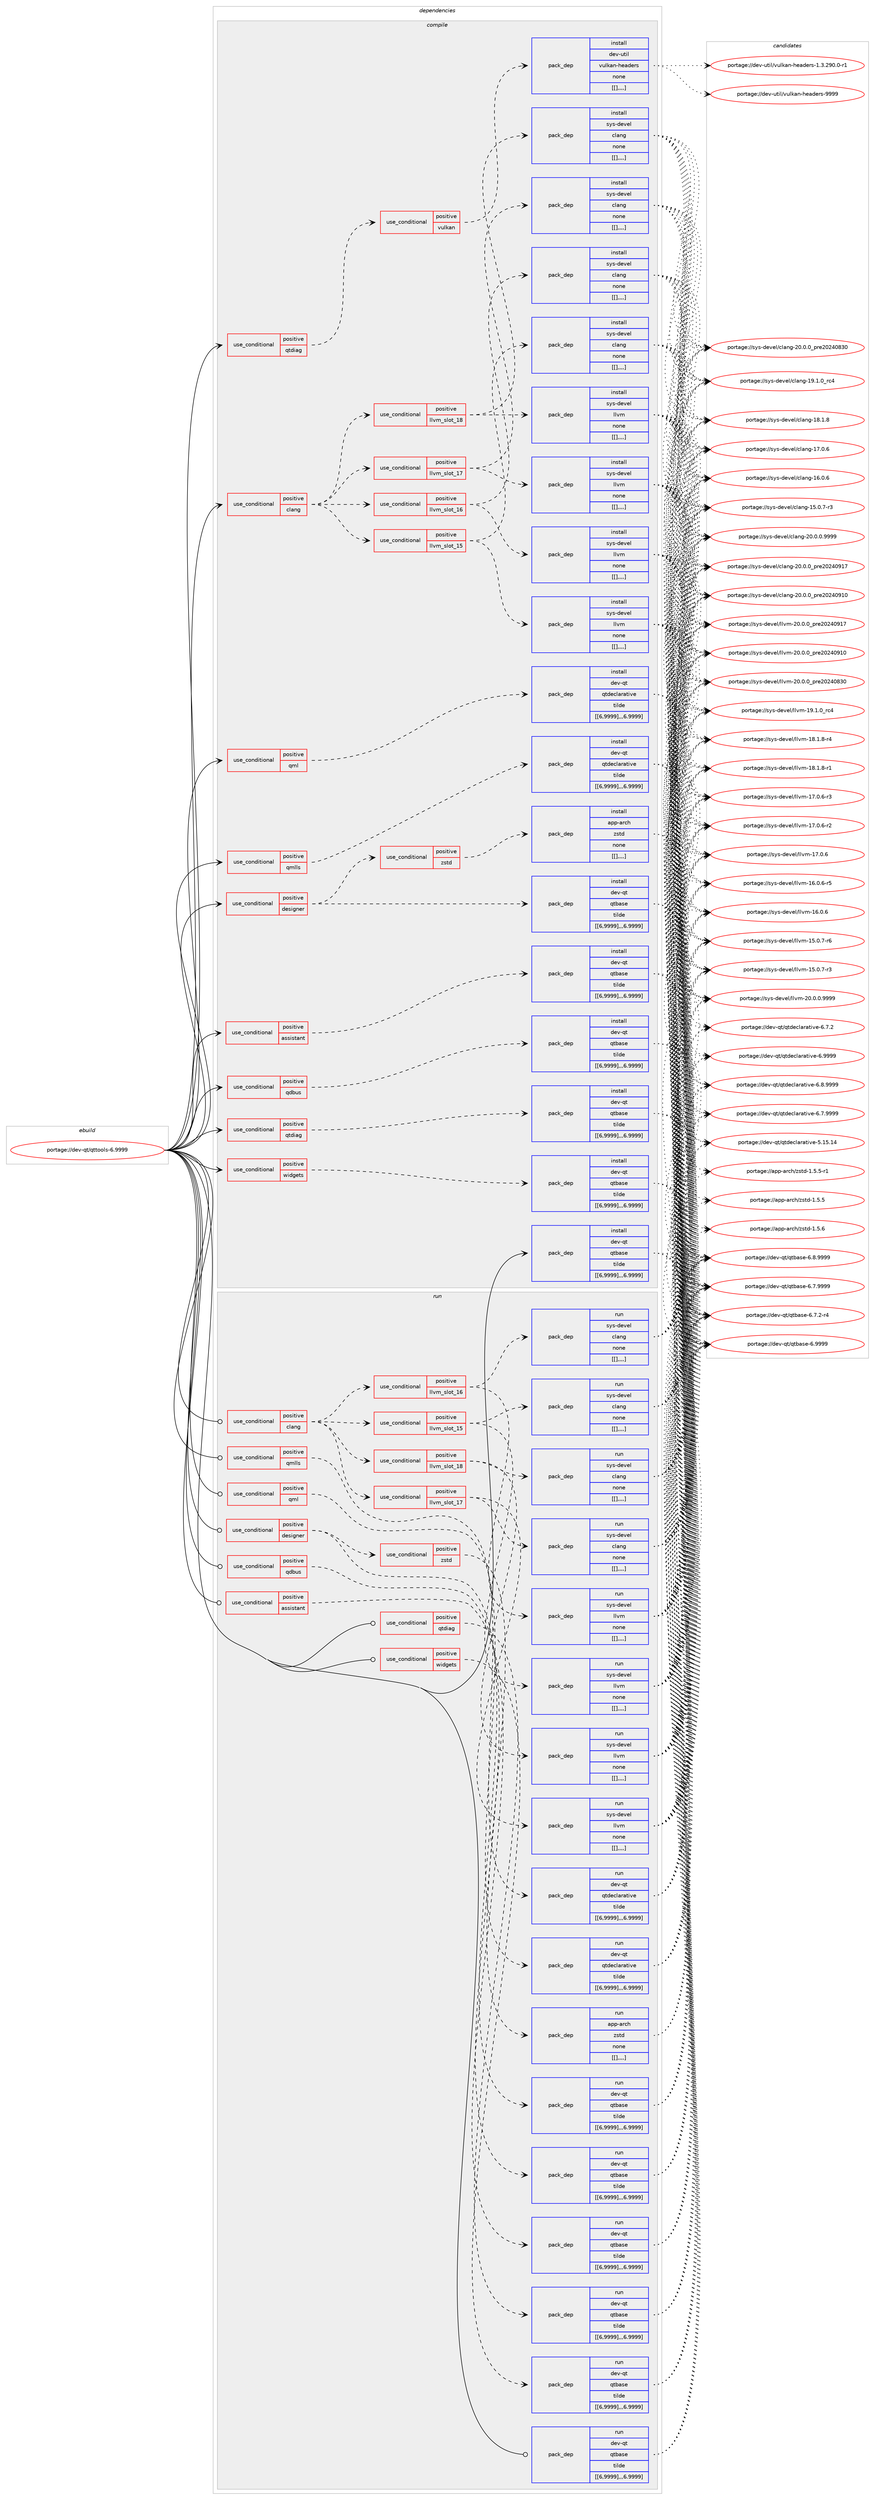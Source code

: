digraph prolog {

# *************
# Graph options
# *************

newrank=true;
concentrate=true;
compound=true;
graph [rankdir=LR,fontname=Helvetica,fontsize=10,ranksep=1.5];#, ranksep=2.5, nodesep=0.2];
edge  [arrowhead=vee];
node  [fontname=Helvetica,fontsize=10];

# **********
# The ebuild
# **********

subgraph cluster_leftcol {
color=gray;
label=<<i>ebuild</i>>;
id [label="portage://dev-qt/qttools-6.9999", color=red, width=4, href="../dev-qt/qttools-6.9999.svg"];
}

# ****************
# The dependencies
# ****************

subgraph cluster_midcol {
color=gray;
label=<<i>dependencies</i>>;
subgraph cluster_compile {
fillcolor="#eeeeee";
style=filled;
label=<<i>compile</i>>;
subgraph cond43588 {
dependency173434 [label=<<TABLE BORDER="0" CELLBORDER="1" CELLSPACING="0" CELLPADDING="4"><TR><TD ROWSPAN="3" CELLPADDING="10">use_conditional</TD></TR><TR><TD>positive</TD></TR><TR><TD>assistant</TD></TR></TABLE>>, shape=none, color=red];
subgraph pack128580 {
dependency173435 [label=<<TABLE BORDER="0" CELLBORDER="1" CELLSPACING="0" CELLPADDING="4" WIDTH="220"><TR><TD ROWSPAN="6" CELLPADDING="30">pack_dep</TD></TR><TR><TD WIDTH="110">install</TD></TR><TR><TD>dev-qt</TD></TR><TR><TD>qtbase</TD></TR><TR><TD>tilde</TD></TR><TR><TD>[[6,9999],,,6.9999]</TD></TR></TABLE>>, shape=none, color=blue];
}
dependency173434:e -> dependency173435:w [weight=20,style="dashed",arrowhead="vee"];
}
id:e -> dependency173434:w [weight=20,style="solid",arrowhead="vee"];
subgraph cond43589 {
dependency173436 [label=<<TABLE BORDER="0" CELLBORDER="1" CELLSPACING="0" CELLPADDING="4"><TR><TD ROWSPAN="3" CELLPADDING="10">use_conditional</TD></TR><TR><TD>positive</TD></TR><TR><TD>clang</TD></TR></TABLE>>, shape=none, color=red];
subgraph cond43590 {
dependency173437 [label=<<TABLE BORDER="0" CELLBORDER="1" CELLSPACING="0" CELLPADDING="4"><TR><TD ROWSPAN="3" CELLPADDING="10">use_conditional</TD></TR><TR><TD>positive</TD></TR><TR><TD>llvm_slot_15</TD></TR></TABLE>>, shape=none, color=red];
subgraph pack128581 {
dependency173438 [label=<<TABLE BORDER="0" CELLBORDER="1" CELLSPACING="0" CELLPADDING="4" WIDTH="220"><TR><TD ROWSPAN="6" CELLPADDING="30">pack_dep</TD></TR><TR><TD WIDTH="110">install</TD></TR><TR><TD>sys-devel</TD></TR><TR><TD>clang</TD></TR><TR><TD>none</TD></TR><TR><TD>[[],,,,]</TD></TR></TABLE>>, shape=none, color=blue];
}
dependency173437:e -> dependency173438:w [weight=20,style="dashed",arrowhead="vee"];
subgraph pack128582 {
dependency173439 [label=<<TABLE BORDER="0" CELLBORDER="1" CELLSPACING="0" CELLPADDING="4" WIDTH="220"><TR><TD ROWSPAN="6" CELLPADDING="30">pack_dep</TD></TR><TR><TD WIDTH="110">install</TD></TR><TR><TD>sys-devel</TD></TR><TR><TD>llvm</TD></TR><TR><TD>none</TD></TR><TR><TD>[[],,,,]</TD></TR></TABLE>>, shape=none, color=blue];
}
dependency173437:e -> dependency173439:w [weight=20,style="dashed",arrowhead="vee"];
}
dependency173436:e -> dependency173437:w [weight=20,style="dashed",arrowhead="vee"];
subgraph cond43591 {
dependency173440 [label=<<TABLE BORDER="0" CELLBORDER="1" CELLSPACING="0" CELLPADDING="4"><TR><TD ROWSPAN="3" CELLPADDING="10">use_conditional</TD></TR><TR><TD>positive</TD></TR><TR><TD>llvm_slot_16</TD></TR></TABLE>>, shape=none, color=red];
subgraph pack128583 {
dependency173441 [label=<<TABLE BORDER="0" CELLBORDER="1" CELLSPACING="0" CELLPADDING="4" WIDTH="220"><TR><TD ROWSPAN="6" CELLPADDING="30">pack_dep</TD></TR><TR><TD WIDTH="110">install</TD></TR><TR><TD>sys-devel</TD></TR><TR><TD>clang</TD></TR><TR><TD>none</TD></TR><TR><TD>[[],,,,]</TD></TR></TABLE>>, shape=none, color=blue];
}
dependency173440:e -> dependency173441:w [weight=20,style="dashed",arrowhead="vee"];
subgraph pack128584 {
dependency173442 [label=<<TABLE BORDER="0" CELLBORDER="1" CELLSPACING="0" CELLPADDING="4" WIDTH="220"><TR><TD ROWSPAN="6" CELLPADDING="30">pack_dep</TD></TR><TR><TD WIDTH="110">install</TD></TR><TR><TD>sys-devel</TD></TR><TR><TD>llvm</TD></TR><TR><TD>none</TD></TR><TR><TD>[[],,,,]</TD></TR></TABLE>>, shape=none, color=blue];
}
dependency173440:e -> dependency173442:w [weight=20,style="dashed",arrowhead="vee"];
}
dependency173436:e -> dependency173440:w [weight=20,style="dashed",arrowhead="vee"];
subgraph cond43592 {
dependency173443 [label=<<TABLE BORDER="0" CELLBORDER="1" CELLSPACING="0" CELLPADDING="4"><TR><TD ROWSPAN="3" CELLPADDING="10">use_conditional</TD></TR><TR><TD>positive</TD></TR><TR><TD>llvm_slot_17</TD></TR></TABLE>>, shape=none, color=red];
subgraph pack128585 {
dependency173444 [label=<<TABLE BORDER="0" CELLBORDER="1" CELLSPACING="0" CELLPADDING="4" WIDTH="220"><TR><TD ROWSPAN="6" CELLPADDING="30">pack_dep</TD></TR><TR><TD WIDTH="110">install</TD></TR><TR><TD>sys-devel</TD></TR><TR><TD>clang</TD></TR><TR><TD>none</TD></TR><TR><TD>[[],,,,]</TD></TR></TABLE>>, shape=none, color=blue];
}
dependency173443:e -> dependency173444:w [weight=20,style="dashed",arrowhead="vee"];
subgraph pack128586 {
dependency173445 [label=<<TABLE BORDER="0" CELLBORDER="1" CELLSPACING="0" CELLPADDING="4" WIDTH="220"><TR><TD ROWSPAN="6" CELLPADDING="30">pack_dep</TD></TR><TR><TD WIDTH="110">install</TD></TR><TR><TD>sys-devel</TD></TR><TR><TD>llvm</TD></TR><TR><TD>none</TD></TR><TR><TD>[[],,,,]</TD></TR></TABLE>>, shape=none, color=blue];
}
dependency173443:e -> dependency173445:w [weight=20,style="dashed",arrowhead="vee"];
}
dependency173436:e -> dependency173443:w [weight=20,style="dashed",arrowhead="vee"];
subgraph cond43593 {
dependency173446 [label=<<TABLE BORDER="0" CELLBORDER="1" CELLSPACING="0" CELLPADDING="4"><TR><TD ROWSPAN="3" CELLPADDING="10">use_conditional</TD></TR><TR><TD>positive</TD></TR><TR><TD>llvm_slot_18</TD></TR></TABLE>>, shape=none, color=red];
subgraph pack128587 {
dependency173447 [label=<<TABLE BORDER="0" CELLBORDER="1" CELLSPACING="0" CELLPADDING="4" WIDTH="220"><TR><TD ROWSPAN="6" CELLPADDING="30">pack_dep</TD></TR><TR><TD WIDTH="110">install</TD></TR><TR><TD>sys-devel</TD></TR><TR><TD>clang</TD></TR><TR><TD>none</TD></TR><TR><TD>[[],,,,]</TD></TR></TABLE>>, shape=none, color=blue];
}
dependency173446:e -> dependency173447:w [weight=20,style="dashed",arrowhead="vee"];
subgraph pack128588 {
dependency173448 [label=<<TABLE BORDER="0" CELLBORDER="1" CELLSPACING="0" CELLPADDING="4" WIDTH="220"><TR><TD ROWSPAN="6" CELLPADDING="30">pack_dep</TD></TR><TR><TD WIDTH="110">install</TD></TR><TR><TD>sys-devel</TD></TR><TR><TD>llvm</TD></TR><TR><TD>none</TD></TR><TR><TD>[[],,,,]</TD></TR></TABLE>>, shape=none, color=blue];
}
dependency173446:e -> dependency173448:w [weight=20,style="dashed",arrowhead="vee"];
}
dependency173436:e -> dependency173446:w [weight=20,style="dashed",arrowhead="vee"];
}
id:e -> dependency173436:w [weight=20,style="solid",arrowhead="vee"];
subgraph cond43594 {
dependency173449 [label=<<TABLE BORDER="0" CELLBORDER="1" CELLSPACING="0" CELLPADDING="4"><TR><TD ROWSPAN="3" CELLPADDING="10">use_conditional</TD></TR><TR><TD>positive</TD></TR><TR><TD>designer</TD></TR></TABLE>>, shape=none, color=red];
subgraph pack128589 {
dependency173450 [label=<<TABLE BORDER="0" CELLBORDER="1" CELLSPACING="0" CELLPADDING="4" WIDTH="220"><TR><TD ROWSPAN="6" CELLPADDING="30">pack_dep</TD></TR><TR><TD WIDTH="110">install</TD></TR><TR><TD>dev-qt</TD></TR><TR><TD>qtbase</TD></TR><TR><TD>tilde</TD></TR><TR><TD>[[6,9999],,,6.9999]</TD></TR></TABLE>>, shape=none, color=blue];
}
dependency173449:e -> dependency173450:w [weight=20,style="dashed",arrowhead="vee"];
subgraph cond43595 {
dependency173451 [label=<<TABLE BORDER="0" CELLBORDER="1" CELLSPACING="0" CELLPADDING="4"><TR><TD ROWSPAN="3" CELLPADDING="10">use_conditional</TD></TR><TR><TD>positive</TD></TR><TR><TD>zstd</TD></TR></TABLE>>, shape=none, color=red];
subgraph pack128590 {
dependency173452 [label=<<TABLE BORDER="0" CELLBORDER="1" CELLSPACING="0" CELLPADDING="4" WIDTH="220"><TR><TD ROWSPAN="6" CELLPADDING="30">pack_dep</TD></TR><TR><TD WIDTH="110">install</TD></TR><TR><TD>app-arch</TD></TR><TR><TD>zstd</TD></TR><TR><TD>none</TD></TR><TR><TD>[[],,,,]</TD></TR></TABLE>>, shape=none, color=blue];
}
dependency173451:e -> dependency173452:w [weight=20,style="dashed",arrowhead="vee"];
}
dependency173449:e -> dependency173451:w [weight=20,style="dashed",arrowhead="vee"];
}
id:e -> dependency173449:w [weight=20,style="solid",arrowhead="vee"];
subgraph cond43596 {
dependency173453 [label=<<TABLE BORDER="0" CELLBORDER="1" CELLSPACING="0" CELLPADDING="4"><TR><TD ROWSPAN="3" CELLPADDING="10">use_conditional</TD></TR><TR><TD>positive</TD></TR><TR><TD>qdbus</TD></TR></TABLE>>, shape=none, color=red];
subgraph pack128591 {
dependency173454 [label=<<TABLE BORDER="0" CELLBORDER="1" CELLSPACING="0" CELLPADDING="4" WIDTH="220"><TR><TD ROWSPAN="6" CELLPADDING="30">pack_dep</TD></TR><TR><TD WIDTH="110">install</TD></TR><TR><TD>dev-qt</TD></TR><TR><TD>qtbase</TD></TR><TR><TD>tilde</TD></TR><TR><TD>[[6,9999],,,6.9999]</TD></TR></TABLE>>, shape=none, color=blue];
}
dependency173453:e -> dependency173454:w [weight=20,style="dashed",arrowhead="vee"];
}
id:e -> dependency173453:w [weight=20,style="solid",arrowhead="vee"];
subgraph cond43597 {
dependency173455 [label=<<TABLE BORDER="0" CELLBORDER="1" CELLSPACING="0" CELLPADDING="4"><TR><TD ROWSPAN="3" CELLPADDING="10">use_conditional</TD></TR><TR><TD>positive</TD></TR><TR><TD>qml</TD></TR></TABLE>>, shape=none, color=red];
subgraph pack128592 {
dependency173456 [label=<<TABLE BORDER="0" CELLBORDER="1" CELLSPACING="0" CELLPADDING="4" WIDTH="220"><TR><TD ROWSPAN="6" CELLPADDING="30">pack_dep</TD></TR><TR><TD WIDTH="110">install</TD></TR><TR><TD>dev-qt</TD></TR><TR><TD>qtdeclarative</TD></TR><TR><TD>tilde</TD></TR><TR><TD>[[6,9999],,,6.9999]</TD></TR></TABLE>>, shape=none, color=blue];
}
dependency173455:e -> dependency173456:w [weight=20,style="dashed",arrowhead="vee"];
}
id:e -> dependency173455:w [weight=20,style="solid",arrowhead="vee"];
subgraph cond43598 {
dependency173457 [label=<<TABLE BORDER="0" CELLBORDER="1" CELLSPACING="0" CELLPADDING="4"><TR><TD ROWSPAN="3" CELLPADDING="10">use_conditional</TD></TR><TR><TD>positive</TD></TR><TR><TD>qmlls</TD></TR></TABLE>>, shape=none, color=red];
subgraph pack128593 {
dependency173458 [label=<<TABLE BORDER="0" CELLBORDER="1" CELLSPACING="0" CELLPADDING="4" WIDTH="220"><TR><TD ROWSPAN="6" CELLPADDING="30">pack_dep</TD></TR><TR><TD WIDTH="110">install</TD></TR><TR><TD>dev-qt</TD></TR><TR><TD>qtdeclarative</TD></TR><TR><TD>tilde</TD></TR><TR><TD>[[6,9999],,,6.9999]</TD></TR></TABLE>>, shape=none, color=blue];
}
dependency173457:e -> dependency173458:w [weight=20,style="dashed",arrowhead="vee"];
}
id:e -> dependency173457:w [weight=20,style="solid",arrowhead="vee"];
subgraph cond43599 {
dependency173459 [label=<<TABLE BORDER="0" CELLBORDER="1" CELLSPACING="0" CELLPADDING="4"><TR><TD ROWSPAN="3" CELLPADDING="10">use_conditional</TD></TR><TR><TD>positive</TD></TR><TR><TD>qtdiag</TD></TR></TABLE>>, shape=none, color=red];
subgraph cond43600 {
dependency173460 [label=<<TABLE BORDER="0" CELLBORDER="1" CELLSPACING="0" CELLPADDING="4"><TR><TD ROWSPAN="3" CELLPADDING="10">use_conditional</TD></TR><TR><TD>positive</TD></TR><TR><TD>vulkan</TD></TR></TABLE>>, shape=none, color=red];
subgraph pack128594 {
dependency173461 [label=<<TABLE BORDER="0" CELLBORDER="1" CELLSPACING="0" CELLPADDING="4" WIDTH="220"><TR><TD ROWSPAN="6" CELLPADDING="30">pack_dep</TD></TR><TR><TD WIDTH="110">install</TD></TR><TR><TD>dev-util</TD></TR><TR><TD>vulkan-headers</TD></TR><TR><TD>none</TD></TR><TR><TD>[[],,,,]</TD></TR></TABLE>>, shape=none, color=blue];
}
dependency173460:e -> dependency173461:w [weight=20,style="dashed",arrowhead="vee"];
}
dependency173459:e -> dependency173460:w [weight=20,style="dashed",arrowhead="vee"];
}
id:e -> dependency173459:w [weight=20,style="solid",arrowhead="vee"];
subgraph cond43601 {
dependency173462 [label=<<TABLE BORDER="0" CELLBORDER="1" CELLSPACING="0" CELLPADDING="4"><TR><TD ROWSPAN="3" CELLPADDING="10">use_conditional</TD></TR><TR><TD>positive</TD></TR><TR><TD>qtdiag</TD></TR></TABLE>>, shape=none, color=red];
subgraph pack128595 {
dependency173463 [label=<<TABLE BORDER="0" CELLBORDER="1" CELLSPACING="0" CELLPADDING="4" WIDTH="220"><TR><TD ROWSPAN="6" CELLPADDING="30">pack_dep</TD></TR><TR><TD WIDTH="110">install</TD></TR><TR><TD>dev-qt</TD></TR><TR><TD>qtbase</TD></TR><TR><TD>tilde</TD></TR><TR><TD>[[6,9999],,,6.9999]</TD></TR></TABLE>>, shape=none, color=blue];
}
dependency173462:e -> dependency173463:w [weight=20,style="dashed",arrowhead="vee"];
}
id:e -> dependency173462:w [weight=20,style="solid",arrowhead="vee"];
subgraph cond43602 {
dependency173464 [label=<<TABLE BORDER="0" CELLBORDER="1" CELLSPACING="0" CELLPADDING="4"><TR><TD ROWSPAN="3" CELLPADDING="10">use_conditional</TD></TR><TR><TD>positive</TD></TR><TR><TD>widgets</TD></TR></TABLE>>, shape=none, color=red];
subgraph pack128596 {
dependency173465 [label=<<TABLE BORDER="0" CELLBORDER="1" CELLSPACING="0" CELLPADDING="4" WIDTH="220"><TR><TD ROWSPAN="6" CELLPADDING="30">pack_dep</TD></TR><TR><TD WIDTH="110">install</TD></TR><TR><TD>dev-qt</TD></TR><TR><TD>qtbase</TD></TR><TR><TD>tilde</TD></TR><TR><TD>[[6,9999],,,6.9999]</TD></TR></TABLE>>, shape=none, color=blue];
}
dependency173464:e -> dependency173465:w [weight=20,style="dashed",arrowhead="vee"];
}
id:e -> dependency173464:w [weight=20,style="solid",arrowhead="vee"];
subgraph pack128597 {
dependency173466 [label=<<TABLE BORDER="0" CELLBORDER="1" CELLSPACING="0" CELLPADDING="4" WIDTH="220"><TR><TD ROWSPAN="6" CELLPADDING="30">pack_dep</TD></TR><TR><TD WIDTH="110">install</TD></TR><TR><TD>dev-qt</TD></TR><TR><TD>qtbase</TD></TR><TR><TD>tilde</TD></TR><TR><TD>[[6,9999],,,6.9999]</TD></TR></TABLE>>, shape=none, color=blue];
}
id:e -> dependency173466:w [weight=20,style="solid",arrowhead="vee"];
}
subgraph cluster_compileandrun {
fillcolor="#eeeeee";
style=filled;
label=<<i>compile and run</i>>;
}
subgraph cluster_run {
fillcolor="#eeeeee";
style=filled;
label=<<i>run</i>>;
subgraph cond43603 {
dependency173467 [label=<<TABLE BORDER="0" CELLBORDER="1" CELLSPACING="0" CELLPADDING="4"><TR><TD ROWSPAN="3" CELLPADDING="10">use_conditional</TD></TR><TR><TD>positive</TD></TR><TR><TD>assistant</TD></TR></TABLE>>, shape=none, color=red];
subgraph pack128598 {
dependency173468 [label=<<TABLE BORDER="0" CELLBORDER="1" CELLSPACING="0" CELLPADDING="4" WIDTH="220"><TR><TD ROWSPAN="6" CELLPADDING="30">pack_dep</TD></TR><TR><TD WIDTH="110">run</TD></TR><TR><TD>dev-qt</TD></TR><TR><TD>qtbase</TD></TR><TR><TD>tilde</TD></TR><TR><TD>[[6,9999],,,6.9999]</TD></TR></TABLE>>, shape=none, color=blue];
}
dependency173467:e -> dependency173468:w [weight=20,style="dashed",arrowhead="vee"];
}
id:e -> dependency173467:w [weight=20,style="solid",arrowhead="odot"];
subgraph cond43604 {
dependency173469 [label=<<TABLE BORDER="0" CELLBORDER="1" CELLSPACING="0" CELLPADDING="4"><TR><TD ROWSPAN="3" CELLPADDING="10">use_conditional</TD></TR><TR><TD>positive</TD></TR><TR><TD>clang</TD></TR></TABLE>>, shape=none, color=red];
subgraph cond43605 {
dependency173470 [label=<<TABLE BORDER="0" CELLBORDER="1" CELLSPACING="0" CELLPADDING="4"><TR><TD ROWSPAN="3" CELLPADDING="10">use_conditional</TD></TR><TR><TD>positive</TD></TR><TR><TD>llvm_slot_15</TD></TR></TABLE>>, shape=none, color=red];
subgraph pack128599 {
dependency173471 [label=<<TABLE BORDER="0" CELLBORDER="1" CELLSPACING="0" CELLPADDING="4" WIDTH="220"><TR><TD ROWSPAN="6" CELLPADDING="30">pack_dep</TD></TR><TR><TD WIDTH="110">run</TD></TR><TR><TD>sys-devel</TD></TR><TR><TD>clang</TD></TR><TR><TD>none</TD></TR><TR><TD>[[],,,,]</TD></TR></TABLE>>, shape=none, color=blue];
}
dependency173470:e -> dependency173471:w [weight=20,style="dashed",arrowhead="vee"];
subgraph pack128600 {
dependency173472 [label=<<TABLE BORDER="0" CELLBORDER="1" CELLSPACING="0" CELLPADDING="4" WIDTH="220"><TR><TD ROWSPAN="6" CELLPADDING="30">pack_dep</TD></TR><TR><TD WIDTH="110">run</TD></TR><TR><TD>sys-devel</TD></TR><TR><TD>llvm</TD></TR><TR><TD>none</TD></TR><TR><TD>[[],,,,]</TD></TR></TABLE>>, shape=none, color=blue];
}
dependency173470:e -> dependency173472:w [weight=20,style="dashed",arrowhead="vee"];
}
dependency173469:e -> dependency173470:w [weight=20,style="dashed",arrowhead="vee"];
subgraph cond43606 {
dependency173473 [label=<<TABLE BORDER="0" CELLBORDER="1" CELLSPACING="0" CELLPADDING="4"><TR><TD ROWSPAN="3" CELLPADDING="10">use_conditional</TD></TR><TR><TD>positive</TD></TR><TR><TD>llvm_slot_16</TD></TR></TABLE>>, shape=none, color=red];
subgraph pack128601 {
dependency173474 [label=<<TABLE BORDER="0" CELLBORDER="1" CELLSPACING="0" CELLPADDING="4" WIDTH="220"><TR><TD ROWSPAN="6" CELLPADDING="30">pack_dep</TD></TR><TR><TD WIDTH="110">run</TD></TR><TR><TD>sys-devel</TD></TR><TR><TD>clang</TD></TR><TR><TD>none</TD></TR><TR><TD>[[],,,,]</TD></TR></TABLE>>, shape=none, color=blue];
}
dependency173473:e -> dependency173474:w [weight=20,style="dashed",arrowhead="vee"];
subgraph pack128602 {
dependency173475 [label=<<TABLE BORDER="0" CELLBORDER="1" CELLSPACING="0" CELLPADDING="4" WIDTH="220"><TR><TD ROWSPAN="6" CELLPADDING="30">pack_dep</TD></TR><TR><TD WIDTH="110">run</TD></TR><TR><TD>sys-devel</TD></TR><TR><TD>llvm</TD></TR><TR><TD>none</TD></TR><TR><TD>[[],,,,]</TD></TR></TABLE>>, shape=none, color=blue];
}
dependency173473:e -> dependency173475:w [weight=20,style="dashed",arrowhead="vee"];
}
dependency173469:e -> dependency173473:w [weight=20,style="dashed",arrowhead="vee"];
subgraph cond43607 {
dependency173476 [label=<<TABLE BORDER="0" CELLBORDER="1" CELLSPACING="0" CELLPADDING="4"><TR><TD ROWSPAN="3" CELLPADDING="10">use_conditional</TD></TR><TR><TD>positive</TD></TR><TR><TD>llvm_slot_17</TD></TR></TABLE>>, shape=none, color=red];
subgraph pack128603 {
dependency173477 [label=<<TABLE BORDER="0" CELLBORDER="1" CELLSPACING="0" CELLPADDING="4" WIDTH="220"><TR><TD ROWSPAN="6" CELLPADDING="30">pack_dep</TD></TR><TR><TD WIDTH="110">run</TD></TR><TR><TD>sys-devel</TD></TR><TR><TD>clang</TD></TR><TR><TD>none</TD></TR><TR><TD>[[],,,,]</TD></TR></TABLE>>, shape=none, color=blue];
}
dependency173476:e -> dependency173477:w [weight=20,style="dashed",arrowhead="vee"];
subgraph pack128604 {
dependency173478 [label=<<TABLE BORDER="0" CELLBORDER="1" CELLSPACING="0" CELLPADDING="4" WIDTH="220"><TR><TD ROWSPAN="6" CELLPADDING="30">pack_dep</TD></TR><TR><TD WIDTH="110">run</TD></TR><TR><TD>sys-devel</TD></TR><TR><TD>llvm</TD></TR><TR><TD>none</TD></TR><TR><TD>[[],,,,]</TD></TR></TABLE>>, shape=none, color=blue];
}
dependency173476:e -> dependency173478:w [weight=20,style="dashed",arrowhead="vee"];
}
dependency173469:e -> dependency173476:w [weight=20,style="dashed",arrowhead="vee"];
subgraph cond43608 {
dependency173479 [label=<<TABLE BORDER="0" CELLBORDER="1" CELLSPACING="0" CELLPADDING="4"><TR><TD ROWSPAN="3" CELLPADDING="10">use_conditional</TD></TR><TR><TD>positive</TD></TR><TR><TD>llvm_slot_18</TD></TR></TABLE>>, shape=none, color=red];
subgraph pack128605 {
dependency173480 [label=<<TABLE BORDER="0" CELLBORDER="1" CELLSPACING="0" CELLPADDING="4" WIDTH="220"><TR><TD ROWSPAN="6" CELLPADDING="30">pack_dep</TD></TR><TR><TD WIDTH="110">run</TD></TR><TR><TD>sys-devel</TD></TR><TR><TD>clang</TD></TR><TR><TD>none</TD></TR><TR><TD>[[],,,,]</TD></TR></TABLE>>, shape=none, color=blue];
}
dependency173479:e -> dependency173480:w [weight=20,style="dashed",arrowhead="vee"];
subgraph pack128606 {
dependency173481 [label=<<TABLE BORDER="0" CELLBORDER="1" CELLSPACING="0" CELLPADDING="4" WIDTH="220"><TR><TD ROWSPAN="6" CELLPADDING="30">pack_dep</TD></TR><TR><TD WIDTH="110">run</TD></TR><TR><TD>sys-devel</TD></TR><TR><TD>llvm</TD></TR><TR><TD>none</TD></TR><TR><TD>[[],,,,]</TD></TR></TABLE>>, shape=none, color=blue];
}
dependency173479:e -> dependency173481:w [weight=20,style="dashed",arrowhead="vee"];
}
dependency173469:e -> dependency173479:w [weight=20,style="dashed",arrowhead="vee"];
}
id:e -> dependency173469:w [weight=20,style="solid",arrowhead="odot"];
subgraph cond43609 {
dependency173482 [label=<<TABLE BORDER="0" CELLBORDER="1" CELLSPACING="0" CELLPADDING="4"><TR><TD ROWSPAN="3" CELLPADDING="10">use_conditional</TD></TR><TR><TD>positive</TD></TR><TR><TD>designer</TD></TR></TABLE>>, shape=none, color=red];
subgraph pack128607 {
dependency173483 [label=<<TABLE BORDER="0" CELLBORDER="1" CELLSPACING="0" CELLPADDING="4" WIDTH="220"><TR><TD ROWSPAN="6" CELLPADDING="30">pack_dep</TD></TR><TR><TD WIDTH="110">run</TD></TR><TR><TD>dev-qt</TD></TR><TR><TD>qtbase</TD></TR><TR><TD>tilde</TD></TR><TR><TD>[[6,9999],,,6.9999]</TD></TR></TABLE>>, shape=none, color=blue];
}
dependency173482:e -> dependency173483:w [weight=20,style="dashed",arrowhead="vee"];
subgraph cond43610 {
dependency173484 [label=<<TABLE BORDER="0" CELLBORDER="1" CELLSPACING="0" CELLPADDING="4"><TR><TD ROWSPAN="3" CELLPADDING="10">use_conditional</TD></TR><TR><TD>positive</TD></TR><TR><TD>zstd</TD></TR></TABLE>>, shape=none, color=red];
subgraph pack128608 {
dependency173485 [label=<<TABLE BORDER="0" CELLBORDER="1" CELLSPACING="0" CELLPADDING="4" WIDTH="220"><TR><TD ROWSPAN="6" CELLPADDING="30">pack_dep</TD></TR><TR><TD WIDTH="110">run</TD></TR><TR><TD>app-arch</TD></TR><TR><TD>zstd</TD></TR><TR><TD>none</TD></TR><TR><TD>[[],,,,]</TD></TR></TABLE>>, shape=none, color=blue];
}
dependency173484:e -> dependency173485:w [weight=20,style="dashed",arrowhead="vee"];
}
dependency173482:e -> dependency173484:w [weight=20,style="dashed",arrowhead="vee"];
}
id:e -> dependency173482:w [weight=20,style="solid",arrowhead="odot"];
subgraph cond43611 {
dependency173486 [label=<<TABLE BORDER="0" CELLBORDER="1" CELLSPACING="0" CELLPADDING="4"><TR><TD ROWSPAN="3" CELLPADDING="10">use_conditional</TD></TR><TR><TD>positive</TD></TR><TR><TD>qdbus</TD></TR></TABLE>>, shape=none, color=red];
subgraph pack128609 {
dependency173487 [label=<<TABLE BORDER="0" CELLBORDER="1" CELLSPACING="0" CELLPADDING="4" WIDTH="220"><TR><TD ROWSPAN="6" CELLPADDING="30">pack_dep</TD></TR><TR><TD WIDTH="110">run</TD></TR><TR><TD>dev-qt</TD></TR><TR><TD>qtbase</TD></TR><TR><TD>tilde</TD></TR><TR><TD>[[6,9999],,,6.9999]</TD></TR></TABLE>>, shape=none, color=blue];
}
dependency173486:e -> dependency173487:w [weight=20,style="dashed",arrowhead="vee"];
}
id:e -> dependency173486:w [weight=20,style="solid",arrowhead="odot"];
subgraph cond43612 {
dependency173488 [label=<<TABLE BORDER="0" CELLBORDER="1" CELLSPACING="0" CELLPADDING="4"><TR><TD ROWSPAN="3" CELLPADDING="10">use_conditional</TD></TR><TR><TD>positive</TD></TR><TR><TD>qml</TD></TR></TABLE>>, shape=none, color=red];
subgraph pack128610 {
dependency173489 [label=<<TABLE BORDER="0" CELLBORDER="1" CELLSPACING="0" CELLPADDING="4" WIDTH="220"><TR><TD ROWSPAN="6" CELLPADDING="30">pack_dep</TD></TR><TR><TD WIDTH="110">run</TD></TR><TR><TD>dev-qt</TD></TR><TR><TD>qtdeclarative</TD></TR><TR><TD>tilde</TD></TR><TR><TD>[[6,9999],,,6.9999]</TD></TR></TABLE>>, shape=none, color=blue];
}
dependency173488:e -> dependency173489:w [weight=20,style="dashed",arrowhead="vee"];
}
id:e -> dependency173488:w [weight=20,style="solid",arrowhead="odot"];
subgraph cond43613 {
dependency173490 [label=<<TABLE BORDER="0" CELLBORDER="1" CELLSPACING="0" CELLPADDING="4"><TR><TD ROWSPAN="3" CELLPADDING="10">use_conditional</TD></TR><TR><TD>positive</TD></TR><TR><TD>qmlls</TD></TR></TABLE>>, shape=none, color=red];
subgraph pack128611 {
dependency173491 [label=<<TABLE BORDER="0" CELLBORDER="1" CELLSPACING="0" CELLPADDING="4" WIDTH="220"><TR><TD ROWSPAN="6" CELLPADDING="30">pack_dep</TD></TR><TR><TD WIDTH="110">run</TD></TR><TR><TD>dev-qt</TD></TR><TR><TD>qtdeclarative</TD></TR><TR><TD>tilde</TD></TR><TR><TD>[[6,9999],,,6.9999]</TD></TR></TABLE>>, shape=none, color=blue];
}
dependency173490:e -> dependency173491:w [weight=20,style="dashed",arrowhead="vee"];
}
id:e -> dependency173490:w [weight=20,style="solid",arrowhead="odot"];
subgraph cond43614 {
dependency173492 [label=<<TABLE BORDER="0" CELLBORDER="1" CELLSPACING="0" CELLPADDING="4"><TR><TD ROWSPAN="3" CELLPADDING="10">use_conditional</TD></TR><TR><TD>positive</TD></TR><TR><TD>qtdiag</TD></TR></TABLE>>, shape=none, color=red];
subgraph pack128612 {
dependency173493 [label=<<TABLE BORDER="0" CELLBORDER="1" CELLSPACING="0" CELLPADDING="4" WIDTH="220"><TR><TD ROWSPAN="6" CELLPADDING="30">pack_dep</TD></TR><TR><TD WIDTH="110">run</TD></TR><TR><TD>dev-qt</TD></TR><TR><TD>qtbase</TD></TR><TR><TD>tilde</TD></TR><TR><TD>[[6,9999],,,6.9999]</TD></TR></TABLE>>, shape=none, color=blue];
}
dependency173492:e -> dependency173493:w [weight=20,style="dashed",arrowhead="vee"];
}
id:e -> dependency173492:w [weight=20,style="solid",arrowhead="odot"];
subgraph cond43615 {
dependency173494 [label=<<TABLE BORDER="0" CELLBORDER="1" CELLSPACING="0" CELLPADDING="4"><TR><TD ROWSPAN="3" CELLPADDING="10">use_conditional</TD></TR><TR><TD>positive</TD></TR><TR><TD>widgets</TD></TR></TABLE>>, shape=none, color=red];
subgraph pack128613 {
dependency173495 [label=<<TABLE BORDER="0" CELLBORDER="1" CELLSPACING="0" CELLPADDING="4" WIDTH="220"><TR><TD ROWSPAN="6" CELLPADDING="30">pack_dep</TD></TR><TR><TD WIDTH="110">run</TD></TR><TR><TD>dev-qt</TD></TR><TR><TD>qtbase</TD></TR><TR><TD>tilde</TD></TR><TR><TD>[[6,9999],,,6.9999]</TD></TR></TABLE>>, shape=none, color=blue];
}
dependency173494:e -> dependency173495:w [weight=20,style="dashed",arrowhead="vee"];
}
id:e -> dependency173494:w [weight=20,style="solid",arrowhead="odot"];
subgraph pack128614 {
dependency173496 [label=<<TABLE BORDER="0" CELLBORDER="1" CELLSPACING="0" CELLPADDING="4" WIDTH="220"><TR><TD ROWSPAN="6" CELLPADDING="30">pack_dep</TD></TR><TR><TD WIDTH="110">run</TD></TR><TR><TD>dev-qt</TD></TR><TR><TD>qtbase</TD></TR><TR><TD>tilde</TD></TR><TR><TD>[[6,9999],,,6.9999]</TD></TR></TABLE>>, shape=none, color=blue];
}
id:e -> dependency173496:w [weight=20,style="solid",arrowhead="odot"];
}
}

# **************
# The candidates
# **************

subgraph cluster_choices {
rank=same;
color=gray;
label=<<i>candidates</i>>;

subgraph choice128580 {
color=black;
nodesep=1;
choice1001011184511311647113116989711510145544657575757 [label="portage://dev-qt/qtbase-6.9999", color=red, width=4,href="../dev-qt/qtbase-6.9999.svg"];
choice10010111845113116471131169897115101455446564657575757 [label="portage://dev-qt/qtbase-6.8.9999", color=red, width=4,href="../dev-qt/qtbase-6.8.9999.svg"];
choice10010111845113116471131169897115101455446554657575757 [label="portage://dev-qt/qtbase-6.7.9999", color=red, width=4,href="../dev-qt/qtbase-6.7.9999.svg"];
choice100101118451131164711311698971151014554465546504511452 [label="portage://dev-qt/qtbase-6.7.2-r4", color=red, width=4,href="../dev-qt/qtbase-6.7.2-r4.svg"];
dependency173435:e -> choice1001011184511311647113116989711510145544657575757:w [style=dotted,weight="100"];
dependency173435:e -> choice10010111845113116471131169897115101455446564657575757:w [style=dotted,weight="100"];
dependency173435:e -> choice10010111845113116471131169897115101455446554657575757:w [style=dotted,weight="100"];
dependency173435:e -> choice100101118451131164711311698971151014554465546504511452:w [style=dotted,weight="100"];
}
subgraph choice128581 {
color=black;
nodesep=1;
choice11512111545100101118101108479910897110103455048464846484657575757 [label="portage://sys-devel/clang-20.0.0.9999", color=red, width=4,href="../sys-devel/clang-20.0.0.9999.svg"];
choice1151211154510010111810110847991089711010345504846484648951121141015048505248574955 [label="portage://sys-devel/clang-20.0.0_pre20240917", color=red, width=4,href="../sys-devel/clang-20.0.0_pre20240917.svg"];
choice1151211154510010111810110847991089711010345504846484648951121141015048505248574948 [label="portage://sys-devel/clang-20.0.0_pre20240910", color=red, width=4,href="../sys-devel/clang-20.0.0_pre20240910.svg"];
choice1151211154510010111810110847991089711010345504846484648951121141015048505248565148 [label="portage://sys-devel/clang-20.0.0_pre20240830", color=red, width=4,href="../sys-devel/clang-20.0.0_pre20240830.svg"];
choice1151211154510010111810110847991089711010345495746494648951149952 [label="portage://sys-devel/clang-19.1.0_rc4", color=red, width=4,href="../sys-devel/clang-19.1.0_rc4.svg"];
choice1151211154510010111810110847991089711010345495646494656 [label="portage://sys-devel/clang-18.1.8", color=red, width=4,href="../sys-devel/clang-18.1.8.svg"];
choice1151211154510010111810110847991089711010345495546484654 [label="portage://sys-devel/clang-17.0.6", color=red, width=4,href="../sys-devel/clang-17.0.6.svg"];
choice1151211154510010111810110847991089711010345495446484654 [label="portage://sys-devel/clang-16.0.6", color=red, width=4,href="../sys-devel/clang-16.0.6.svg"];
choice11512111545100101118101108479910897110103454953464846554511451 [label="portage://sys-devel/clang-15.0.7-r3", color=red, width=4,href="../sys-devel/clang-15.0.7-r3.svg"];
dependency173438:e -> choice11512111545100101118101108479910897110103455048464846484657575757:w [style=dotted,weight="100"];
dependency173438:e -> choice1151211154510010111810110847991089711010345504846484648951121141015048505248574955:w [style=dotted,weight="100"];
dependency173438:e -> choice1151211154510010111810110847991089711010345504846484648951121141015048505248574948:w [style=dotted,weight="100"];
dependency173438:e -> choice1151211154510010111810110847991089711010345504846484648951121141015048505248565148:w [style=dotted,weight="100"];
dependency173438:e -> choice1151211154510010111810110847991089711010345495746494648951149952:w [style=dotted,weight="100"];
dependency173438:e -> choice1151211154510010111810110847991089711010345495646494656:w [style=dotted,weight="100"];
dependency173438:e -> choice1151211154510010111810110847991089711010345495546484654:w [style=dotted,weight="100"];
dependency173438:e -> choice1151211154510010111810110847991089711010345495446484654:w [style=dotted,weight="100"];
dependency173438:e -> choice11512111545100101118101108479910897110103454953464846554511451:w [style=dotted,weight="100"];
}
subgraph choice128582 {
color=black;
nodesep=1;
choice1151211154510010111810110847108108118109455048464846484657575757 [label="portage://sys-devel/llvm-20.0.0.9999", color=red, width=4,href="../sys-devel/llvm-20.0.0.9999.svg"];
choice115121115451001011181011084710810811810945504846484648951121141015048505248574955 [label="portage://sys-devel/llvm-20.0.0_pre20240917", color=red, width=4,href="../sys-devel/llvm-20.0.0_pre20240917.svg"];
choice115121115451001011181011084710810811810945504846484648951121141015048505248574948 [label="portage://sys-devel/llvm-20.0.0_pre20240910", color=red, width=4,href="../sys-devel/llvm-20.0.0_pre20240910.svg"];
choice115121115451001011181011084710810811810945504846484648951121141015048505248565148 [label="portage://sys-devel/llvm-20.0.0_pre20240830", color=red, width=4,href="../sys-devel/llvm-20.0.0_pre20240830.svg"];
choice115121115451001011181011084710810811810945495746494648951149952 [label="portage://sys-devel/llvm-19.1.0_rc4", color=red, width=4,href="../sys-devel/llvm-19.1.0_rc4.svg"];
choice1151211154510010111810110847108108118109454956464946564511452 [label="portage://sys-devel/llvm-18.1.8-r4", color=red, width=4,href="../sys-devel/llvm-18.1.8-r4.svg"];
choice1151211154510010111810110847108108118109454956464946564511449 [label="portage://sys-devel/llvm-18.1.8-r1", color=red, width=4,href="../sys-devel/llvm-18.1.8-r1.svg"];
choice1151211154510010111810110847108108118109454955464846544511451 [label="portage://sys-devel/llvm-17.0.6-r3", color=red, width=4,href="../sys-devel/llvm-17.0.6-r3.svg"];
choice1151211154510010111810110847108108118109454955464846544511450 [label="portage://sys-devel/llvm-17.0.6-r2", color=red, width=4,href="../sys-devel/llvm-17.0.6-r2.svg"];
choice115121115451001011181011084710810811810945495546484654 [label="portage://sys-devel/llvm-17.0.6", color=red, width=4,href="../sys-devel/llvm-17.0.6.svg"];
choice1151211154510010111810110847108108118109454954464846544511453 [label="portage://sys-devel/llvm-16.0.6-r5", color=red, width=4,href="../sys-devel/llvm-16.0.6-r5.svg"];
choice115121115451001011181011084710810811810945495446484654 [label="portage://sys-devel/llvm-16.0.6", color=red, width=4,href="../sys-devel/llvm-16.0.6.svg"];
choice1151211154510010111810110847108108118109454953464846554511454 [label="portage://sys-devel/llvm-15.0.7-r6", color=red, width=4,href="../sys-devel/llvm-15.0.7-r6.svg"];
choice1151211154510010111810110847108108118109454953464846554511451 [label="portage://sys-devel/llvm-15.0.7-r3", color=red, width=4,href="../sys-devel/llvm-15.0.7-r3.svg"];
dependency173439:e -> choice1151211154510010111810110847108108118109455048464846484657575757:w [style=dotted,weight="100"];
dependency173439:e -> choice115121115451001011181011084710810811810945504846484648951121141015048505248574955:w [style=dotted,weight="100"];
dependency173439:e -> choice115121115451001011181011084710810811810945504846484648951121141015048505248574948:w [style=dotted,weight="100"];
dependency173439:e -> choice115121115451001011181011084710810811810945504846484648951121141015048505248565148:w [style=dotted,weight="100"];
dependency173439:e -> choice115121115451001011181011084710810811810945495746494648951149952:w [style=dotted,weight="100"];
dependency173439:e -> choice1151211154510010111810110847108108118109454956464946564511452:w [style=dotted,weight="100"];
dependency173439:e -> choice1151211154510010111810110847108108118109454956464946564511449:w [style=dotted,weight="100"];
dependency173439:e -> choice1151211154510010111810110847108108118109454955464846544511451:w [style=dotted,weight="100"];
dependency173439:e -> choice1151211154510010111810110847108108118109454955464846544511450:w [style=dotted,weight="100"];
dependency173439:e -> choice115121115451001011181011084710810811810945495546484654:w [style=dotted,weight="100"];
dependency173439:e -> choice1151211154510010111810110847108108118109454954464846544511453:w [style=dotted,weight="100"];
dependency173439:e -> choice115121115451001011181011084710810811810945495446484654:w [style=dotted,weight="100"];
dependency173439:e -> choice1151211154510010111810110847108108118109454953464846554511454:w [style=dotted,weight="100"];
dependency173439:e -> choice1151211154510010111810110847108108118109454953464846554511451:w [style=dotted,weight="100"];
}
subgraph choice128583 {
color=black;
nodesep=1;
choice11512111545100101118101108479910897110103455048464846484657575757 [label="portage://sys-devel/clang-20.0.0.9999", color=red, width=4,href="../sys-devel/clang-20.0.0.9999.svg"];
choice1151211154510010111810110847991089711010345504846484648951121141015048505248574955 [label="portage://sys-devel/clang-20.0.0_pre20240917", color=red, width=4,href="../sys-devel/clang-20.0.0_pre20240917.svg"];
choice1151211154510010111810110847991089711010345504846484648951121141015048505248574948 [label="portage://sys-devel/clang-20.0.0_pre20240910", color=red, width=4,href="../sys-devel/clang-20.0.0_pre20240910.svg"];
choice1151211154510010111810110847991089711010345504846484648951121141015048505248565148 [label="portage://sys-devel/clang-20.0.0_pre20240830", color=red, width=4,href="../sys-devel/clang-20.0.0_pre20240830.svg"];
choice1151211154510010111810110847991089711010345495746494648951149952 [label="portage://sys-devel/clang-19.1.0_rc4", color=red, width=4,href="../sys-devel/clang-19.1.0_rc4.svg"];
choice1151211154510010111810110847991089711010345495646494656 [label="portage://sys-devel/clang-18.1.8", color=red, width=4,href="../sys-devel/clang-18.1.8.svg"];
choice1151211154510010111810110847991089711010345495546484654 [label="portage://sys-devel/clang-17.0.6", color=red, width=4,href="../sys-devel/clang-17.0.6.svg"];
choice1151211154510010111810110847991089711010345495446484654 [label="portage://sys-devel/clang-16.0.6", color=red, width=4,href="../sys-devel/clang-16.0.6.svg"];
choice11512111545100101118101108479910897110103454953464846554511451 [label="portage://sys-devel/clang-15.0.7-r3", color=red, width=4,href="../sys-devel/clang-15.0.7-r3.svg"];
dependency173441:e -> choice11512111545100101118101108479910897110103455048464846484657575757:w [style=dotted,weight="100"];
dependency173441:e -> choice1151211154510010111810110847991089711010345504846484648951121141015048505248574955:w [style=dotted,weight="100"];
dependency173441:e -> choice1151211154510010111810110847991089711010345504846484648951121141015048505248574948:w [style=dotted,weight="100"];
dependency173441:e -> choice1151211154510010111810110847991089711010345504846484648951121141015048505248565148:w [style=dotted,weight="100"];
dependency173441:e -> choice1151211154510010111810110847991089711010345495746494648951149952:w [style=dotted,weight="100"];
dependency173441:e -> choice1151211154510010111810110847991089711010345495646494656:w [style=dotted,weight="100"];
dependency173441:e -> choice1151211154510010111810110847991089711010345495546484654:w [style=dotted,weight="100"];
dependency173441:e -> choice1151211154510010111810110847991089711010345495446484654:w [style=dotted,weight="100"];
dependency173441:e -> choice11512111545100101118101108479910897110103454953464846554511451:w [style=dotted,weight="100"];
}
subgraph choice128584 {
color=black;
nodesep=1;
choice1151211154510010111810110847108108118109455048464846484657575757 [label="portage://sys-devel/llvm-20.0.0.9999", color=red, width=4,href="../sys-devel/llvm-20.0.0.9999.svg"];
choice115121115451001011181011084710810811810945504846484648951121141015048505248574955 [label="portage://sys-devel/llvm-20.0.0_pre20240917", color=red, width=4,href="../sys-devel/llvm-20.0.0_pre20240917.svg"];
choice115121115451001011181011084710810811810945504846484648951121141015048505248574948 [label="portage://sys-devel/llvm-20.0.0_pre20240910", color=red, width=4,href="../sys-devel/llvm-20.0.0_pre20240910.svg"];
choice115121115451001011181011084710810811810945504846484648951121141015048505248565148 [label="portage://sys-devel/llvm-20.0.0_pre20240830", color=red, width=4,href="../sys-devel/llvm-20.0.0_pre20240830.svg"];
choice115121115451001011181011084710810811810945495746494648951149952 [label="portage://sys-devel/llvm-19.1.0_rc4", color=red, width=4,href="../sys-devel/llvm-19.1.0_rc4.svg"];
choice1151211154510010111810110847108108118109454956464946564511452 [label="portage://sys-devel/llvm-18.1.8-r4", color=red, width=4,href="../sys-devel/llvm-18.1.8-r4.svg"];
choice1151211154510010111810110847108108118109454956464946564511449 [label="portage://sys-devel/llvm-18.1.8-r1", color=red, width=4,href="../sys-devel/llvm-18.1.8-r1.svg"];
choice1151211154510010111810110847108108118109454955464846544511451 [label="portage://sys-devel/llvm-17.0.6-r3", color=red, width=4,href="../sys-devel/llvm-17.0.6-r3.svg"];
choice1151211154510010111810110847108108118109454955464846544511450 [label="portage://sys-devel/llvm-17.0.6-r2", color=red, width=4,href="../sys-devel/llvm-17.0.6-r2.svg"];
choice115121115451001011181011084710810811810945495546484654 [label="portage://sys-devel/llvm-17.0.6", color=red, width=4,href="../sys-devel/llvm-17.0.6.svg"];
choice1151211154510010111810110847108108118109454954464846544511453 [label="portage://sys-devel/llvm-16.0.6-r5", color=red, width=4,href="../sys-devel/llvm-16.0.6-r5.svg"];
choice115121115451001011181011084710810811810945495446484654 [label="portage://sys-devel/llvm-16.0.6", color=red, width=4,href="../sys-devel/llvm-16.0.6.svg"];
choice1151211154510010111810110847108108118109454953464846554511454 [label="portage://sys-devel/llvm-15.0.7-r6", color=red, width=4,href="../sys-devel/llvm-15.0.7-r6.svg"];
choice1151211154510010111810110847108108118109454953464846554511451 [label="portage://sys-devel/llvm-15.0.7-r3", color=red, width=4,href="../sys-devel/llvm-15.0.7-r3.svg"];
dependency173442:e -> choice1151211154510010111810110847108108118109455048464846484657575757:w [style=dotted,weight="100"];
dependency173442:e -> choice115121115451001011181011084710810811810945504846484648951121141015048505248574955:w [style=dotted,weight="100"];
dependency173442:e -> choice115121115451001011181011084710810811810945504846484648951121141015048505248574948:w [style=dotted,weight="100"];
dependency173442:e -> choice115121115451001011181011084710810811810945504846484648951121141015048505248565148:w [style=dotted,weight="100"];
dependency173442:e -> choice115121115451001011181011084710810811810945495746494648951149952:w [style=dotted,weight="100"];
dependency173442:e -> choice1151211154510010111810110847108108118109454956464946564511452:w [style=dotted,weight="100"];
dependency173442:e -> choice1151211154510010111810110847108108118109454956464946564511449:w [style=dotted,weight="100"];
dependency173442:e -> choice1151211154510010111810110847108108118109454955464846544511451:w [style=dotted,weight="100"];
dependency173442:e -> choice1151211154510010111810110847108108118109454955464846544511450:w [style=dotted,weight="100"];
dependency173442:e -> choice115121115451001011181011084710810811810945495546484654:w [style=dotted,weight="100"];
dependency173442:e -> choice1151211154510010111810110847108108118109454954464846544511453:w [style=dotted,weight="100"];
dependency173442:e -> choice115121115451001011181011084710810811810945495446484654:w [style=dotted,weight="100"];
dependency173442:e -> choice1151211154510010111810110847108108118109454953464846554511454:w [style=dotted,weight="100"];
dependency173442:e -> choice1151211154510010111810110847108108118109454953464846554511451:w [style=dotted,weight="100"];
}
subgraph choice128585 {
color=black;
nodesep=1;
choice11512111545100101118101108479910897110103455048464846484657575757 [label="portage://sys-devel/clang-20.0.0.9999", color=red, width=4,href="../sys-devel/clang-20.0.0.9999.svg"];
choice1151211154510010111810110847991089711010345504846484648951121141015048505248574955 [label="portage://sys-devel/clang-20.0.0_pre20240917", color=red, width=4,href="../sys-devel/clang-20.0.0_pre20240917.svg"];
choice1151211154510010111810110847991089711010345504846484648951121141015048505248574948 [label="portage://sys-devel/clang-20.0.0_pre20240910", color=red, width=4,href="../sys-devel/clang-20.0.0_pre20240910.svg"];
choice1151211154510010111810110847991089711010345504846484648951121141015048505248565148 [label="portage://sys-devel/clang-20.0.0_pre20240830", color=red, width=4,href="../sys-devel/clang-20.0.0_pre20240830.svg"];
choice1151211154510010111810110847991089711010345495746494648951149952 [label="portage://sys-devel/clang-19.1.0_rc4", color=red, width=4,href="../sys-devel/clang-19.1.0_rc4.svg"];
choice1151211154510010111810110847991089711010345495646494656 [label="portage://sys-devel/clang-18.1.8", color=red, width=4,href="../sys-devel/clang-18.1.8.svg"];
choice1151211154510010111810110847991089711010345495546484654 [label="portage://sys-devel/clang-17.0.6", color=red, width=4,href="../sys-devel/clang-17.0.6.svg"];
choice1151211154510010111810110847991089711010345495446484654 [label="portage://sys-devel/clang-16.0.6", color=red, width=4,href="../sys-devel/clang-16.0.6.svg"];
choice11512111545100101118101108479910897110103454953464846554511451 [label="portage://sys-devel/clang-15.0.7-r3", color=red, width=4,href="../sys-devel/clang-15.0.7-r3.svg"];
dependency173444:e -> choice11512111545100101118101108479910897110103455048464846484657575757:w [style=dotted,weight="100"];
dependency173444:e -> choice1151211154510010111810110847991089711010345504846484648951121141015048505248574955:w [style=dotted,weight="100"];
dependency173444:e -> choice1151211154510010111810110847991089711010345504846484648951121141015048505248574948:w [style=dotted,weight="100"];
dependency173444:e -> choice1151211154510010111810110847991089711010345504846484648951121141015048505248565148:w [style=dotted,weight="100"];
dependency173444:e -> choice1151211154510010111810110847991089711010345495746494648951149952:w [style=dotted,weight="100"];
dependency173444:e -> choice1151211154510010111810110847991089711010345495646494656:w [style=dotted,weight="100"];
dependency173444:e -> choice1151211154510010111810110847991089711010345495546484654:w [style=dotted,weight="100"];
dependency173444:e -> choice1151211154510010111810110847991089711010345495446484654:w [style=dotted,weight="100"];
dependency173444:e -> choice11512111545100101118101108479910897110103454953464846554511451:w [style=dotted,weight="100"];
}
subgraph choice128586 {
color=black;
nodesep=1;
choice1151211154510010111810110847108108118109455048464846484657575757 [label="portage://sys-devel/llvm-20.0.0.9999", color=red, width=4,href="../sys-devel/llvm-20.0.0.9999.svg"];
choice115121115451001011181011084710810811810945504846484648951121141015048505248574955 [label="portage://sys-devel/llvm-20.0.0_pre20240917", color=red, width=4,href="../sys-devel/llvm-20.0.0_pre20240917.svg"];
choice115121115451001011181011084710810811810945504846484648951121141015048505248574948 [label="portage://sys-devel/llvm-20.0.0_pre20240910", color=red, width=4,href="../sys-devel/llvm-20.0.0_pre20240910.svg"];
choice115121115451001011181011084710810811810945504846484648951121141015048505248565148 [label="portage://sys-devel/llvm-20.0.0_pre20240830", color=red, width=4,href="../sys-devel/llvm-20.0.0_pre20240830.svg"];
choice115121115451001011181011084710810811810945495746494648951149952 [label="portage://sys-devel/llvm-19.1.0_rc4", color=red, width=4,href="../sys-devel/llvm-19.1.0_rc4.svg"];
choice1151211154510010111810110847108108118109454956464946564511452 [label="portage://sys-devel/llvm-18.1.8-r4", color=red, width=4,href="../sys-devel/llvm-18.1.8-r4.svg"];
choice1151211154510010111810110847108108118109454956464946564511449 [label="portage://sys-devel/llvm-18.1.8-r1", color=red, width=4,href="../sys-devel/llvm-18.1.8-r1.svg"];
choice1151211154510010111810110847108108118109454955464846544511451 [label="portage://sys-devel/llvm-17.0.6-r3", color=red, width=4,href="../sys-devel/llvm-17.0.6-r3.svg"];
choice1151211154510010111810110847108108118109454955464846544511450 [label="portage://sys-devel/llvm-17.0.6-r2", color=red, width=4,href="../sys-devel/llvm-17.0.6-r2.svg"];
choice115121115451001011181011084710810811810945495546484654 [label="portage://sys-devel/llvm-17.0.6", color=red, width=4,href="../sys-devel/llvm-17.0.6.svg"];
choice1151211154510010111810110847108108118109454954464846544511453 [label="portage://sys-devel/llvm-16.0.6-r5", color=red, width=4,href="../sys-devel/llvm-16.0.6-r5.svg"];
choice115121115451001011181011084710810811810945495446484654 [label="portage://sys-devel/llvm-16.0.6", color=red, width=4,href="../sys-devel/llvm-16.0.6.svg"];
choice1151211154510010111810110847108108118109454953464846554511454 [label="portage://sys-devel/llvm-15.0.7-r6", color=red, width=4,href="../sys-devel/llvm-15.0.7-r6.svg"];
choice1151211154510010111810110847108108118109454953464846554511451 [label="portage://sys-devel/llvm-15.0.7-r3", color=red, width=4,href="../sys-devel/llvm-15.0.7-r3.svg"];
dependency173445:e -> choice1151211154510010111810110847108108118109455048464846484657575757:w [style=dotted,weight="100"];
dependency173445:e -> choice115121115451001011181011084710810811810945504846484648951121141015048505248574955:w [style=dotted,weight="100"];
dependency173445:e -> choice115121115451001011181011084710810811810945504846484648951121141015048505248574948:w [style=dotted,weight="100"];
dependency173445:e -> choice115121115451001011181011084710810811810945504846484648951121141015048505248565148:w [style=dotted,weight="100"];
dependency173445:e -> choice115121115451001011181011084710810811810945495746494648951149952:w [style=dotted,weight="100"];
dependency173445:e -> choice1151211154510010111810110847108108118109454956464946564511452:w [style=dotted,weight="100"];
dependency173445:e -> choice1151211154510010111810110847108108118109454956464946564511449:w [style=dotted,weight="100"];
dependency173445:e -> choice1151211154510010111810110847108108118109454955464846544511451:w [style=dotted,weight="100"];
dependency173445:e -> choice1151211154510010111810110847108108118109454955464846544511450:w [style=dotted,weight="100"];
dependency173445:e -> choice115121115451001011181011084710810811810945495546484654:w [style=dotted,weight="100"];
dependency173445:e -> choice1151211154510010111810110847108108118109454954464846544511453:w [style=dotted,weight="100"];
dependency173445:e -> choice115121115451001011181011084710810811810945495446484654:w [style=dotted,weight="100"];
dependency173445:e -> choice1151211154510010111810110847108108118109454953464846554511454:w [style=dotted,weight="100"];
dependency173445:e -> choice1151211154510010111810110847108108118109454953464846554511451:w [style=dotted,weight="100"];
}
subgraph choice128587 {
color=black;
nodesep=1;
choice11512111545100101118101108479910897110103455048464846484657575757 [label="portage://sys-devel/clang-20.0.0.9999", color=red, width=4,href="../sys-devel/clang-20.0.0.9999.svg"];
choice1151211154510010111810110847991089711010345504846484648951121141015048505248574955 [label="portage://sys-devel/clang-20.0.0_pre20240917", color=red, width=4,href="../sys-devel/clang-20.0.0_pre20240917.svg"];
choice1151211154510010111810110847991089711010345504846484648951121141015048505248574948 [label="portage://sys-devel/clang-20.0.0_pre20240910", color=red, width=4,href="../sys-devel/clang-20.0.0_pre20240910.svg"];
choice1151211154510010111810110847991089711010345504846484648951121141015048505248565148 [label="portage://sys-devel/clang-20.0.0_pre20240830", color=red, width=4,href="../sys-devel/clang-20.0.0_pre20240830.svg"];
choice1151211154510010111810110847991089711010345495746494648951149952 [label="portage://sys-devel/clang-19.1.0_rc4", color=red, width=4,href="../sys-devel/clang-19.1.0_rc4.svg"];
choice1151211154510010111810110847991089711010345495646494656 [label="portage://sys-devel/clang-18.1.8", color=red, width=4,href="../sys-devel/clang-18.1.8.svg"];
choice1151211154510010111810110847991089711010345495546484654 [label="portage://sys-devel/clang-17.0.6", color=red, width=4,href="../sys-devel/clang-17.0.6.svg"];
choice1151211154510010111810110847991089711010345495446484654 [label="portage://sys-devel/clang-16.0.6", color=red, width=4,href="../sys-devel/clang-16.0.6.svg"];
choice11512111545100101118101108479910897110103454953464846554511451 [label="portage://sys-devel/clang-15.0.7-r3", color=red, width=4,href="../sys-devel/clang-15.0.7-r3.svg"];
dependency173447:e -> choice11512111545100101118101108479910897110103455048464846484657575757:w [style=dotted,weight="100"];
dependency173447:e -> choice1151211154510010111810110847991089711010345504846484648951121141015048505248574955:w [style=dotted,weight="100"];
dependency173447:e -> choice1151211154510010111810110847991089711010345504846484648951121141015048505248574948:w [style=dotted,weight="100"];
dependency173447:e -> choice1151211154510010111810110847991089711010345504846484648951121141015048505248565148:w [style=dotted,weight="100"];
dependency173447:e -> choice1151211154510010111810110847991089711010345495746494648951149952:w [style=dotted,weight="100"];
dependency173447:e -> choice1151211154510010111810110847991089711010345495646494656:w [style=dotted,weight="100"];
dependency173447:e -> choice1151211154510010111810110847991089711010345495546484654:w [style=dotted,weight="100"];
dependency173447:e -> choice1151211154510010111810110847991089711010345495446484654:w [style=dotted,weight="100"];
dependency173447:e -> choice11512111545100101118101108479910897110103454953464846554511451:w [style=dotted,weight="100"];
}
subgraph choice128588 {
color=black;
nodesep=1;
choice1151211154510010111810110847108108118109455048464846484657575757 [label="portage://sys-devel/llvm-20.0.0.9999", color=red, width=4,href="../sys-devel/llvm-20.0.0.9999.svg"];
choice115121115451001011181011084710810811810945504846484648951121141015048505248574955 [label="portage://sys-devel/llvm-20.0.0_pre20240917", color=red, width=4,href="../sys-devel/llvm-20.0.0_pre20240917.svg"];
choice115121115451001011181011084710810811810945504846484648951121141015048505248574948 [label="portage://sys-devel/llvm-20.0.0_pre20240910", color=red, width=4,href="../sys-devel/llvm-20.0.0_pre20240910.svg"];
choice115121115451001011181011084710810811810945504846484648951121141015048505248565148 [label="portage://sys-devel/llvm-20.0.0_pre20240830", color=red, width=4,href="../sys-devel/llvm-20.0.0_pre20240830.svg"];
choice115121115451001011181011084710810811810945495746494648951149952 [label="portage://sys-devel/llvm-19.1.0_rc4", color=red, width=4,href="../sys-devel/llvm-19.1.0_rc4.svg"];
choice1151211154510010111810110847108108118109454956464946564511452 [label="portage://sys-devel/llvm-18.1.8-r4", color=red, width=4,href="../sys-devel/llvm-18.1.8-r4.svg"];
choice1151211154510010111810110847108108118109454956464946564511449 [label="portage://sys-devel/llvm-18.1.8-r1", color=red, width=4,href="../sys-devel/llvm-18.1.8-r1.svg"];
choice1151211154510010111810110847108108118109454955464846544511451 [label="portage://sys-devel/llvm-17.0.6-r3", color=red, width=4,href="../sys-devel/llvm-17.0.6-r3.svg"];
choice1151211154510010111810110847108108118109454955464846544511450 [label="portage://sys-devel/llvm-17.0.6-r2", color=red, width=4,href="../sys-devel/llvm-17.0.6-r2.svg"];
choice115121115451001011181011084710810811810945495546484654 [label="portage://sys-devel/llvm-17.0.6", color=red, width=4,href="../sys-devel/llvm-17.0.6.svg"];
choice1151211154510010111810110847108108118109454954464846544511453 [label="portage://sys-devel/llvm-16.0.6-r5", color=red, width=4,href="../sys-devel/llvm-16.0.6-r5.svg"];
choice115121115451001011181011084710810811810945495446484654 [label="portage://sys-devel/llvm-16.0.6", color=red, width=4,href="../sys-devel/llvm-16.0.6.svg"];
choice1151211154510010111810110847108108118109454953464846554511454 [label="portage://sys-devel/llvm-15.0.7-r6", color=red, width=4,href="../sys-devel/llvm-15.0.7-r6.svg"];
choice1151211154510010111810110847108108118109454953464846554511451 [label="portage://sys-devel/llvm-15.0.7-r3", color=red, width=4,href="../sys-devel/llvm-15.0.7-r3.svg"];
dependency173448:e -> choice1151211154510010111810110847108108118109455048464846484657575757:w [style=dotted,weight="100"];
dependency173448:e -> choice115121115451001011181011084710810811810945504846484648951121141015048505248574955:w [style=dotted,weight="100"];
dependency173448:e -> choice115121115451001011181011084710810811810945504846484648951121141015048505248574948:w [style=dotted,weight="100"];
dependency173448:e -> choice115121115451001011181011084710810811810945504846484648951121141015048505248565148:w [style=dotted,weight="100"];
dependency173448:e -> choice115121115451001011181011084710810811810945495746494648951149952:w [style=dotted,weight="100"];
dependency173448:e -> choice1151211154510010111810110847108108118109454956464946564511452:w [style=dotted,weight="100"];
dependency173448:e -> choice1151211154510010111810110847108108118109454956464946564511449:w [style=dotted,weight="100"];
dependency173448:e -> choice1151211154510010111810110847108108118109454955464846544511451:w [style=dotted,weight="100"];
dependency173448:e -> choice1151211154510010111810110847108108118109454955464846544511450:w [style=dotted,weight="100"];
dependency173448:e -> choice115121115451001011181011084710810811810945495546484654:w [style=dotted,weight="100"];
dependency173448:e -> choice1151211154510010111810110847108108118109454954464846544511453:w [style=dotted,weight="100"];
dependency173448:e -> choice115121115451001011181011084710810811810945495446484654:w [style=dotted,weight="100"];
dependency173448:e -> choice1151211154510010111810110847108108118109454953464846554511454:w [style=dotted,weight="100"];
dependency173448:e -> choice1151211154510010111810110847108108118109454953464846554511451:w [style=dotted,weight="100"];
}
subgraph choice128589 {
color=black;
nodesep=1;
choice1001011184511311647113116989711510145544657575757 [label="portage://dev-qt/qtbase-6.9999", color=red, width=4,href="../dev-qt/qtbase-6.9999.svg"];
choice10010111845113116471131169897115101455446564657575757 [label="portage://dev-qt/qtbase-6.8.9999", color=red, width=4,href="../dev-qt/qtbase-6.8.9999.svg"];
choice10010111845113116471131169897115101455446554657575757 [label="portage://dev-qt/qtbase-6.7.9999", color=red, width=4,href="../dev-qt/qtbase-6.7.9999.svg"];
choice100101118451131164711311698971151014554465546504511452 [label="portage://dev-qt/qtbase-6.7.2-r4", color=red, width=4,href="../dev-qt/qtbase-6.7.2-r4.svg"];
dependency173450:e -> choice1001011184511311647113116989711510145544657575757:w [style=dotted,weight="100"];
dependency173450:e -> choice10010111845113116471131169897115101455446564657575757:w [style=dotted,weight="100"];
dependency173450:e -> choice10010111845113116471131169897115101455446554657575757:w [style=dotted,weight="100"];
dependency173450:e -> choice100101118451131164711311698971151014554465546504511452:w [style=dotted,weight="100"];
}
subgraph choice128590 {
color=black;
nodesep=1;
choice9711211245971149910447122115116100454946534654 [label="portage://app-arch/zstd-1.5.6", color=red, width=4,href="../app-arch/zstd-1.5.6.svg"];
choice97112112459711499104471221151161004549465346534511449 [label="portage://app-arch/zstd-1.5.5-r1", color=red, width=4,href="../app-arch/zstd-1.5.5-r1.svg"];
choice9711211245971149910447122115116100454946534653 [label="portage://app-arch/zstd-1.5.5", color=red, width=4,href="../app-arch/zstd-1.5.5.svg"];
dependency173452:e -> choice9711211245971149910447122115116100454946534654:w [style=dotted,weight="100"];
dependency173452:e -> choice97112112459711499104471221151161004549465346534511449:w [style=dotted,weight="100"];
dependency173452:e -> choice9711211245971149910447122115116100454946534653:w [style=dotted,weight="100"];
}
subgraph choice128591 {
color=black;
nodesep=1;
choice1001011184511311647113116989711510145544657575757 [label="portage://dev-qt/qtbase-6.9999", color=red, width=4,href="../dev-qt/qtbase-6.9999.svg"];
choice10010111845113116471131169897115101455446564657575757 [label="portage://dev-qt/qtbase-6.8.9999", color=red, width=4,href="../dev-qt/qtbase-6.8.9999.svg"];
choice10010111845113116471131169897115101455446554657575757 [label="portage://dev-qt/qtbase-6.7.9999", color=red, width=4,href="../dev-qt/qtbase-6.7.9999.svg"];
choice100101118451131164711311698971151014554465546504511452 [label="portage://dev-qt/qtbase-6.7.2-r4", color=red, width=4,href="../dev-qt/qtbase-6.7.2-r4.svg"];
dependency173454:e -> choice1001011184511311647113116989711510145544657575757:w [style=dotted,weight="100"];
dependency173454:e -> choice10010111845113116471131169897115101455446564657575757:w [style=dotted,weight="100"];
dependency173454:e -> choice10010111845113116471131169897115101455446554657575757:w [style=dotted,weight="100"];
dependency173454:e -> choice100101118451131164711311698971151014554465546504511452:w [style=dotted,weight="100"];
}
subgraph choice128592 {
color=black;
nodesep=1;
choice100101118451131164711311610010199108971149711610511810145544657575757 [label="portage://dev-qt/qtdeclarative-6.9999", color=red, width=4,href="../dev-qt/qtdeclarative-6.9999.svg"];
choice1001011184511311647113116100101991089711497116105118101455446564657575757 [label="portage://dev-qt/qtdeclarative-6.8.9999", color=red, width=4,href="../dev-qt/qtdeclarative-6.8.9999.svg"];
choice1001011184511311647113116100101991089711497116105118101455446554657575757 [label="portage://dev-qt/qtdeclarative-6.7.9999", color=red, width=4,href="../dev-qt/qtdeclarative-6.7.9999.svg"];
choice1001011184511311647113116100101991089711497116105118101455446554650 [label="portage://dev-qt/qtdeclarative-6.7.2", color=red, width=4,href="../dev-qt/qtdeclarative-6.7.2.svg"];
choice10010111845113116471131161001019910897114971161051181014553464953464952 [label="portage://dev-qt/qtdeclarative-5.15.14", color=red, width=4,href="../dev-qt/qtdeclarative-5.15.14.svg"];
dependency173456:e -> choice100101118451131164711311610010199108971149711610511810145544657575757:w [style=dotted,weight="100"];
dependency173456:e -> choice1001011184511311647113116100101991089711497116105118101455446564657575757:w [style=dotted,weight="100"];
dependency173456:e -> choice1001011184511311647113116100101991089711497116105118101455446554657575757:w [style=dotted,weight="100"];
dependency173456:e -> choice1001011184511311647113116100101991089711497116105118101455446554650:w [style=dotted,weight="100"];
dependency173456:e -> choice10010111845113116471131161001019910897114971161051181014553464953464952:w [style=dotted,weight="100"];
}
subgraph choice128593 {
color=black;
nodesep=1;
choice100101118451131164711311610010199108971149711610511810145544657575757 [label="portage://dev-qt/qtdeclarative-6.9999", color=red, width=4,href="../dev-qt/qtdeclarative-6.9999.svg"];
choice1001011184511311647113116100101991089711497116105118101455446564657575757 [label="portage://dev-qt/qtdeclarative-6.8.9999", color=red, width=4,href="../dev-qt/qtdeclarative-6.8.9999.svg"];
choice1001011184511311647113116100101991089711497116105118101455446554657575757 [label="portage://dev-qt/qtdeclarative-6.7.9999", color=red, width=4,href="../dev-qt/qtdeclarative-6.7.9999.svg"];
choice1001011184511311647113116100101991089711497116105118101455446554650 [label="portage://dev-qt/qtdeclarative-6.7.2", color=red, width=4,href="../dev-qt/qtdeclarative-6.7.2.svg"];
choice10010111845113116471131161001019910897114971161051181014553464953464952 [label="portage://dev-qt/qtdeclarative-5.15.14", color=red, width=4,href="../dev-qt/qtdeclarative-5.15.14.svg"];
dependency173458:e -> choice100101118451131164711311610010199108971149711610511810145544657575757:w [style=dotted,weight="100"];
dependency173458:e -> choice1001011184511311647113116100101991089711497116105118101455446564657575757:w [style=dotted,weight="100"];
dependency173458:e -> choice1001011184511311647113116100101991089711497116105118101455446554657575757:w [style=dotted,weight="100"];
dependency173458:e -> choice1001011184511311647113116100101991089711497116105118101455446554650:w [style=dotted,weight="100"];
dependency173458:e -> choice10010111845113116471131161001019910897114971161051181014553464953464952:w [style=dotted,weight="100"];
}
subgraph choice128594 {
color=black;
nodesep=1;
choice10010111845117116105108471181171081079711045104101971001011141154557575757 [label="portage://dev-util/vulkan-headers-9999", color=red, width=4,href="../dev-util/vulkan-headers-9999.svg"];
choice1001011184511711610510847118117108107971104510410197100101114115454946514650574846484511449 [label="portage://dev-util/vulkan-headers-1.3.290.0-r1", color=red, width=4,href="../dev-util/vulkan-headers-1.3.290.0-r1.svg"];
dependency173461:e -> choice10010111845117116105108471181171081079711045104101971001011141154557575757:w [style=dotted,weight="100"];
dependency173461:e -> choice1001011184511711610510847118117108107971104510410197100101114115454946514650574846484511449:w [style=dotted,weight="100"];
}
subgraph choice128595 {
color=black;
nodesep=1;
choice1001011184511311647113116989711510145544657575757 [label="portage://dev-qt/qtbase-6.9999", color=red, width=4,href="../dev-qt/qtbase-6.9999.svg"];
choice10010111845113116471131169897115101455446564657575757 [label="portage://dev-qt/qtbase-6.8.9999", color=red, width=4,href="../dev-qt/qtbase-6.8.9999.svg"];
choice10010111845113116471131169897115101455446554657575757 [label="portage://dev-qt/qtbase-6.7.9999", color=red, width=4,href="../dev-qt/qtbase-6.7.9999.svg"];
choice100101118451131164711311698971151014554465546504511452 [label="portage://dev-qt/qtbase-6.7.2-r4", color=red, width=4,href="../dev-qt/qtbase-6.7.2-r4.svg"];
dependency173463:e -> choice1001011184511311647113116989711510145544657575757:w [style=dotted,weight="100"];
dependency173463:e -> choice10010111845113116471131169897115101455446564657575757:w [style=dotted,weight="100"];
dependency173463:e -> choice10010111845113116471131169897115101455446554657575757:w [style=dotted,weight="100"];
dependency173463:e -> choice100101118451131164711311698971151014554465546504511452:w [style=dotted,weight="100"];
}
subgraph choice128596 {
color=black;
nodesep=1;
choice1001011184511311647113116989711510145544657575757 [label="portage://dev-qt/qtbase-6.9999", color=red, width=4,href="../dev-qt/qtbase-6.9999.svg"];
choice10010111845113116471131169897115101455446564657575757 [label="portage://dev-qt/qtbase-6.8.9999", color=red, width=4,href="../dev-qt/qtbase-6.8.9999.svg"];
choice10010111845113116471131169897115101455446554657575757 [label="portage://dev-qt/qtbase-6.7.9999", color=red, width=4,href="../dev-qt/qtbase-6.7.9999.svg"];
choice100101118451131164711311698971151014554465546504511452 [label="portage://dev-qt/qtbase-6.7.2-r4", color=red, width=4,href="../dev-qt/qtbase-6.7.2-r4.svg"];
dependency173465:e -> choice1001011184511311647113116989711510145544657575757:w [style=dotted,weight="100"];
dependency173465:e -> choice10010111845113116471131169897115101455446564657575757:w [style=dotted,weight="100"];
dependency173465:e -> choice10010111845113116471131169897115101455446554657575757:w [style=dotted,weight="100"];
dependency173465:e -> choice100101118451131164711311698971151014554465546504511452:w [style=dotted,weight="100"];
}
subgraph choice128597 {
color=black;
nodesep=1;
choice1001011184511311647113116989711510145544657575757 [label="portage://dev-qt/qtbase-6.9999", color=red, width=4,href="../dev-qt/qtbase-6.9999.svg"];
choice10010111845113116471131169897115101455446564657575757 [label="portage://dev-qt/qtbase-6.8.9999", color=red, width=4,href="../dev-qt/qtbase-6.8.9999.svg"];
choice10010111845113116471131169897115101455446554657575757 [label="portage://dev-qt/qtbase-6.7.9999", color=red, width=4,href="../dev-qt/qtbase-6.7.9999.svg"];
choice100101118451131164711311698971151014554465546504511452 [label="portage://dev-qt/qtbase-6.7.2-r4", color=red, width=4,href="../dev-qt/qtbase-6.7.2-r4.svg"];
dependency173466:e -> choice1001011184511311647113116989711510145544657575757:w [style=dotted,weight="100"];
dependency173466:e -> choice10010111845113116471131169897115101455446564657575757:w [style=dotted,weight="100"];
dependency173466:e -> choice10010111845113116471131169897115101455446554657575757:w [style=dotted,weight="100"];
dependency173466:e -> choice100101118451131164711311698971151014554465546504511452:w [style=dotted,weight="100"];
}
subgraph choice128598 {
color=black;
nodesep=1;
choice1001011184511311647113116989711510145544657575757 [label="portage://dev-qt/qtbase-6.9999", color=red, width=4,href="../dev-qt/qtbase-6.9999.svg"];
choice10010111845113116471131169897115101455446564657575757 [label="portage://dev-qt/qtbase-6.8.9999", color=red, width=4,href="../dev-qt/qtbase-6.8.9999.svg"];
choice10010111845113116471131169897115101455446554657575757 [label="portage://dev-qt/qtbase-6.7.9999", color=red, width=4,href="../dev-qt/qtbase-6.7.9999.svg"];
choice100101118451131164711311698971151014554465546504511452 [label="portage://dev-qt/qtbase-6.7.2-r4", color=red, width=4,href="../dev-qt/qtbase-6.7.2-r4.svg"];
dependency173468:e -> choice1001011184511311647113116989711510145544657575757:w [style=dotted,weight="100"];
dependency173468:e -> choice10010111845113116471131169897115101455446564657575757:w [style=dotted,weight="100"];
dependency173468:e -> choice10010111845113116471131169897115101455446554657575757:w [style=dotted,weight="100"];
dependency173468:e -> choice100101118451131164711311698971151014554465546504511452:w [style=dotted,weight="100"];
}
subgraph choice128599 {
color=black;
nodesep=1;
choice11512111545100101118101108479910897110103455048464846484657575757 [label="portage://sys-devel/clang-20.0.0.9999", color=red, width=4,href="../sys-devel/clang-20.0.0.9999.svg"];
choice1151211154510010111810110847991089711010345504846484648951121141015048505248574955 [label="portage://sys-devel/clang-20.0.0_pre20240917", color=red, width=4,href="../sys-devel/clang-20.0.0_pre20240917.svg"];
choice1151211154510010111810110847991089711010345504846484648951121141015048505248574948 [label="portage://sys-devel/clang-20.0.0_pre20240910", color=red, width=4,href="../sys-devel/clang-20.0.0_pre20240910.svg"];
choice1151211154510010111810110847991089711010345504846484648951121141015048505248565148 [label="portage://sys-devel/clang-20.0.0_pre20240830", color=red, width=4,href="../sys-devel/clang-20.0.0_pre20240830.svg"];
choice1151211154510010111810110847991089711010345495746494648951149952 [label="portage://sys-devel/clang-19.1.0_rc4", color=red, width=4,href="../sys-devel/clang-19.1.0_rc4.svg"];
choice1151211154510010111810110847991089711010345495646494656 [label="portage://sys-devel/clang-18.1.8", color=red, width=4,href="../sys-devel/clang-18.1.8.svg"];
choice1151211154510010111810110847991089711010345495546484654 [label="portage://sys-devel/clang-17.0.6", color=red, width=4,href="../sys-devel/clang-17.0.6.svg"];
choice1151211154510010111810110847991089711010345495446484654 [label="portage://sys-devel/clang-16.0.6", color=red, width=4,href="../sys-devel/clang-16.0.6.svg"];
choice11512111545100101118101108479910897110103454953464846554511451 [label="portage://sys-devel/clang-15.0.7-r3", color=red, width=4,href="../sys-devel/clang-15.0.7-r3.svg"];
dependency173471:e -> choice11512111545100101118101108479910897110103455048464846484657575757:w [style=dotted,weight="100"];
dependency173471:e -> choice1151211154510010111810110847991089711010345504846484648951121141015048505248574955:w [style=dotted,weight="100"];
dependency173471:e -> choice1151211154510010111810110847991089711010345504846484648951121141015048505248574948:w [style=dotted,weight="100"];
dependency173471:e -> choice1151211154510010111810110847991089711010345504846484648951121141015048505248565148:w [style=dotted,weight="100"];
dependency173471:e -> choice1151211154510010111810110847991089711010345495746494648951149952:w [style=dotted,weight="100"];
dependency173471:e -> choice1151211154510010111810110847991089711010345495646494656:w [style=dotted,weight="100"];
dependency173471:e -> choice1151211154510010111810110847991089711010345495546484654:w [style=dotted,weight="100"];
dependency173471:e -> choice1151211154510010111810110847991089711010345495446484654:w [style=dotted,weight="100"];
dependency173471:e -> choice11512111545100101118101108479910897110103454953464846554511451:w [style=dotted,weight="100"];
}
subgraph choice128600 {
color=black;
nodesep=1;
choice1151211154510010111810110847108108118109455048464846484657575757 [label="portage://sys-devel/llvm-20.0.0.9999", color=red, width=4,href="../sys-devel/llvm-20.0.0.9999.svg"];
choice115121115451001011181011084710810811810945504846484648951121141015048505248574955 [label="portage://sys-devel/llvm-20.0.0_pre20240917", color=red, width=4,href="../sys-devel/llvm-20.0.0_pre20240917.svg"];
choice115121115451001011181011084710810811810945504846484648951121141015048505248574948 [label="portage://sys-devel/llvm-20.0.0_pre20240910", color=red, width=4,href="../sys-devel/llvm-20.0.0_pre20240910.svg"];
choice115121115451001011181011084710810811810945504846484648951121141015048505248565148 [label="portage://sys-devel/llvm-20.0.0_pre20240830", color=red, width=4,href="../sys-devel/llvm-20.0.0_pre20240830.svg"];
choice115121115451001011181011084710810811810945495746494648951149952 [label="portage://sys-devel/llvm-19.1.0_rc4", color=red, width=4,href="../sys-devel/llvm-19.1.0_rc4.svg"];
choice1151211154510010111810110847108108118109454956464946564511452 [label="portage://sys-devel/llvm-18.1.8-r4", color=red, width=4,href="../sys-devel/llvm-18.1.8-r4.svg"];
choice1151211154510010111810110847108108118109454956464946564511449 [label="portage://sys-devel/llvm-18.1.8-r1", color=red, width=4,href="../sys-devel/llvm-18.1.8-r1.svg"];
choice1151211154510010111810110847108108118109454955464846544511451 [label="portage://sys-devel/llvm-17.0.6-r3", color=red, width=4,href="../sys-devel/llvm-17.0.6-r3.svg"];
choice1151211154510010111810110847108108118109454955464846544511450 [label="portage://sys-devel/llvm-17.0.6-r2", color=red, width=4,href="../sys-devel/llvm-17.0.6-r2.svg"];
choice115121115451001011181011084710810811810945495546484654 [label="portage://sys-devel/llvm-17.0.6", color=red, width=4,href="../sys-devel/llvm-17.0.6.svg"];
choice1151211154510010111810110847108108118109454954464846544511453 [label="portage://sys-devel/llvm-16.0.6-r5", color=red, width=4,href="../sys-devel/llvm-16.0.6-r5.svg"];
choice115121115451001011181011084710810811810945495446484654 [label="portage://sys-devel/llvm-16.0.6", color=red, width=4,href="../sys-devel/llvm-16.0.6.svg"];
choice1151211154510010111810110847108108118109454953464846554511454 [label="portage://sys-devel/llvm-15.0.7-r6", color=red, width=4,href="../sys-devel/llvm-15.0.7-r6.svg"];
choice1151211154510010111810110847108108118109454953464846554511451 [label="portage://sys-devel/llvm-15.0.7-r3", color=red, width=4,href="../sys-devel/llvm-15.0.7-r3.svg"];
dependency173472:e -> choice1151211154510010111810110847108108118109455048464846484657575757:w [style=dotted,weight="100"];
dependency173472:e -> choice115121115451001011181011084710810811810945504846484648951121141015048505248574955:w [style=dotted,weight="100"];
dependency173472:e -> choice115121115451001011181011084710810811810945504846484648951121141015048505248574948:w [style=dotted,weight="100"];
dependency173472:e -> choice115121115451001011181011084710810811810945504846484648951121141015048505248565148:w [style=dotted,weight="100"];
dependency173472:e -> choice115121115451001011181011084710810811810945495746494648951149952:w [style=dotted,weight="100"];
dependency173472:e -> choice1151211154510010111810110847108108118109454956464946564511452:w [style=dotted,weight="100"];
dependency173472:e -> choice1151211154510010111810110847108108118109454956464946564511449:w [style=dotted,weight="100"];
dependency173472:e -> choice1151211154510010111810110847108108118109454955464846544511451:w [style=dotted,weight="100"];
dependency173472:e -> choice1151211154510010111810110847108108118109454955464846544511450:w [style=dotted,weight="100"];
dependency173472:e -> choice115121115451001011181011084710810811810945495546484654:w [style=dotted,weight="100"];
dependency173472:e -> choice1151211154510010111810110847108108118109454954464846544511453:w [style=dotted,weight="100"];
dependency173472:e -> choice115121115451001011181011084710810811810945495446484654:w [style=dotted,weight="100"];
dependency173472:e -> choice1151211154510010111810110847108108118109454953464846554511454:w [style=dotted,weight="100"];
dependency173472:e -> choice1151211154510010111810110847108108118109454953464846554511451:w [style=dotted,weight="100"];
}
subgraph choice128601 {
color=black;
nodesep=1;
choice11512111545100101118101108479910897110103455048464846484657575757 [label="portage://sys-devel/clang-20.0.0.9999", color=red, width=4,href="../sys-devel/clang-20.0.0.9999.svg"];
choice1151211154510010111810110847991089711010345504846484648951121141015048505248574955 [label="portage://sys-devel/clang-20.0.0_pre20240917", color=red, width=4,href="../sys-devel/clang-20.0.0_pre20240917.svg"];
choice1151211154510010111810110847991089711010345504846484648951121141015048505248574948 [label="portage://sys-devel/clang-20.0.0_pre20240910", color=red, width=4,href="../sys-devel/clang-20.0.0_pre20240910.svg"];
choice1151211154510010111810110847991089711010345504846484648951121141015048505248565148 [label="portage://sys-devel/clang-20.0.0_pre20240830", color=red, width=4,href="../sys-devel/clang-20.0.0_pre20240830.svg"];
choice1151211154510010111810110847991089711010345495746494648951149952 [label="portage://sys-devel/clang-19.1.0_rc4", color=red, width=4,href="../sys-devel/clang-19.1.0_rc4.svg"];
choice1151211154510010111810110847991089711010345495646494656 [label="portage://sys-devel/clang-18.1.8", color=red, width=4,href="../sys-devel/clang-18.1.8.svg"];
choice1151211154510010111810110847991089711010345495546484654 [label="portage://sys-devel/clang-17.0.6", color=red, width=4,href="../sys-devel/clang-17.0.6.svg"];
choice1151211154510010111810110847991089711010345495446484654 [label="portage://sys-devel/clang-16.0.6", color=red, width=4,href="../sys-devel/clang-16.0.6.svg"];
choice11512111545100101118101108479910897110103454953464846554511451 [label="portage://sys-devel/clang-15.0.7-r3", color=red, width=4,href="../sys-devel/clang-15.0.7-r3.svg"];
dependency173474:e -> choice11512111545100101118101108479910897110103455048464846484657575757:w [style=dotted,weight="100"];
dependency173474:e -> choice1151211154510010111810110847991089711010345504846484648951121141015048505248574955:w [style=dotted,weight="100"];
dependency173474:e -> choice1151211154510010111810110847991089711010345504846484648951121141015048505248574948:w [style=dotted,weight="100"];
dependency173474:e -> choice1151211154510010111810110847991089711010345504846484648951121141015048505248565148:w [style=dotted,weight="100"];
dependency173474:e -> choice1151211154510010111810110847991089711010345495746494648951149952:w [style=dotted,weight="100"];
dependency173474:e -> choice1151211154510010111810110847991089711010345495646494656:w [style=dotted,weight="100"];
dependency173474:e -> choice1151211154510010111810110847991089711010345495546484654:w [style=dotted,weight="100"];
dependency173474:e -> choice1151211154510010111810110847991089711010345495446484654:w [style=dotted,weight="100"];
dependency173474:e -> choice11512111545100101118101108479910897110103454953464846554511451:w [style=dotted,weight="100"];
}
subgraph choice128602 {
color=black;
nodesep=1;
choice1151211154510010111810110847108108118109455048464846484657575757 [label="portage://sys-devel/llvm-20.0.0.9999", color=red, width=4,href="../sys-devel/llvm-20.0.0.9999.svg"];
choice115121115451001011181011084710810811810945504846484648951121141015048505248574955 [label="portage://sys-devel/llvm-20.0.0_pre20240917", color=red, width=4,href="../sys-devel/llvm-20.0.0_pre20240917.svg"];
choice115121115451001011181011084710810811810945504846484648951121141015048505248574948 [label="portage://sys-devel/llvm-20.0.0_pre20240910", color=red, width=4,href="../sys-devel/llvm-20.0.0_pre20240910.svg"];
choice115121115451001011181011084710810811810945504846484648951121141015048505248565148 [label="portage://sys-devel/llvm-20.0.0_pre20240830", color=red, width=4,href="../sys-devel/llvm-20.0.0_pre20240830.svg"];
choice115121115451001011181011084710810811810945495746494648951149952 [label="portage://sys-devel/llvm-19.1.0_rc4", color=red, width=4,href="../sys-devel/llvm-19.1.0_rc4.svg"];
choice1151211154510010111810110847108108118109454956464946564511452 [label="portage://sys-devel/llvm-18.1.8-r4", color=red, width=4,href="../sys-devel/llvm-18.1.8-r4.svg"];
choice1151211154510010111810110847108108118109454956464946564511449 [label="portage://sys-devel/llvm-18.1.8-r1", color=red, width=4,href="../sys-devel/llvm-18.1.8-r1.svg"];
choice1151211154510010111810110847108108118109454955464846544511451 [label="portage://sys-devel/llvm-17.0.6-r3", color=red, width=4,href="../sys-devel/llvm-17.0.6-r3.svg"];
choice1151211154510010111810110847108108118109454955464846544511450 [label="portage://sys-devel/llvm-17.0.6-r2", color=red, width=4,href="../sys-devel/llvm-17.0.6-r2.svg"];
choice115121115451001011181011084710810811810945495546484654 [label="portage://sys-devel/llvm-17.0.6", color=red, width=4,href="../sys-devel/llvm-17.0.6.svg"];
choice1151211154510010111810110847108108118109454954464846544511453 [label="portage://sys-devel/llvm-16.0.6-r5", color=red, width=4,href="../sys-devel/llvm-16.0.6-r5.svg"];
choice115121115451001011181011084710810811810945495446484654 [label="portage://sys-devel/llvm-16.0.6", color=red, width=4,href="../sys-devel/llvm-16.0.6.svg"];
choice1151211154510010111810110847108108118109454953464846554511454 [label="portage://sys-devel/llvm-15.0.7-r6", color=red, width=4,href="../sys-devel/llvm-15.0.7-r6.svg"];
choice1151211154510010111810110847108108118109454953464846554511451 [label="portage://sys-devel/llvm-15.0.7-r3", color=red, width=4,href="../sys-devel/llvm-15.0.7-r3.svg"];
dependency173475:e -> choice1151211154510010111810110847108108118109455048464846484657575757:w [style=dotted,weight="100"];
dependency173475:e -> choice115121115451001011181011084710810811810945504846484648951121141015048505248574955:w [style=dotted,weight="100"];
dependency173475:e -> choice115121115451001011181011084710810811810945504846484648951121141015048505248574948:w [style=dotted,weight="100"];
dependency173475:e -> choice115121115451001011181011084710810811810945504846484648951121141015048505248565148:w [style=dotted,weight="100"];
dependency173475:e -> choice115121115451001011181011084710810811810945495746494648951149952:w [style=dotted,weight="100"];
dependency173475:e -> choice1151211154510010111810110847108108118109454956464946564511452:w [style=dotted,weight="100"];
dependency173475:e -> choice1151211154510010111810110847108108118109454956464946564511449:w [style=dotted,weight="100"];
dependency173475:e -> choice1151211154510010111810110847108108118109454955464846544511451:w [style=dotted,weight="100"];
dependency173475:e -> choice1151211154510010111810110847108108118109454955464846544511450:w [style=dotted,weight="100"];
dependency173475:e -> choice115121115451001011181011084710810811810945495546484654:w [style=dotted,weight="100"];
dependency173475:e -> choice1151211154510010111810110847108108118109454954464846544511453:w [style=dotted,weight="100"];
dependency173475:e -> choice115121115451001011181011084710810811810945495446484654:w [style=dotted,weight="100"];
dependency173475:e -> choice1151211154510010111810110847108108118109454953464846554511454:w [style=dotted,weight="100"];
dependency173475:e -> choice1151211154510010111810110847108108118109454953464846554511451:w [style=dotted,weight="100"];
}
subgraph choice128603 {
color=black;
nodesep=1;
choice11512111545100101118101108479910897110103455048464846484657575757 [label="portage://sys-devel/clang-20.0.0.9999", color=red, width=4,href="../sys-devel/clang-20.0.0.9999.svg"];
choice1151211154510010111810110847991089711010345504846484648951121141015048505248574955 [label="portage://sys-devel/clang-20.0.0_pre20240917", color=red, width=4,href="../sys-devel/clang-20.0.0_pre20240917.svg"];
choice1151211154510010111810110847991089711010345504846484648951121141015048505248574948 [label="portage://sys-devel/clang-20.0.0_pre20240910", color=red, width=4,href="../sys-devel/clang-20.0.0_pre20240910.svg"];
choice1151211154510010111810110847991089711010345504846484648951121141015048505248565148 [label="portage://sys-devel/clang-20.0.0_pre20240830", color=red, width=4,href="../sys-devel/clang-20.0.0_pre20240830.svg"];
choice1151211154510010111810110847991089711010345495746494648951149952 [label="portage://sys-devel/clang-19.1.0_rc4", color=red, width=4,href="../sys-devel/clang-19.1.0_rc4.svg"];
choice1151211154510010111810110847991089711010345495646494656 [label="portage://sys-devel/clang-18.1.8", color=red, width=4,href="../sys-devel/clang-18.1.8.svg"];
choice1151211154510010111810110847991089711010345495546484654 [label="portage://sys-devel/clang-17.0.6", color=red, width=4,href="../sys-devel/clang-17.0.6.svg"];
choice1151211154510010111810110847991089711010345495446484654 [label="portage://sys-devel/clang-16.0.6", color=red, width=4,href="../sys-devel/clang-16.0.6.svg"];
choice11512111545100101118101108479910897110103454953464846554511451 [label="portage://sys-devel/clang-15.0.7-r3", color=red, width=4,href="../sys-devel/clang-15.0.7-r3.svg"];
dependency173477:e -> choice11512111545100101118101108479910897110103455048464846484657575757:w [style=dotted,weight="100"];
dependency173477:e -> choice1151211154510010111810110847991089711010345504846484648951121141015048505248574955:w [style=dotted,weight="100"];
dependency173477:e -> choice1151211154510010111810110847991089711010345504846484648951121141015048505248574948:w [style=dotted,weight="100"];
dependency173477:e -> choice1151211154510010111810110847991089711010345504846484648951121141015048505248565148:w [style=dotted,weight="100"];
dependency173477:e -> choice1151211154510010111810110847991089711010345495746494648951149952:w [style=dotted,weight="100"];
dependency173477:e -> choice1151211154510010111810110847991089711010345495646494656:w [style=dotted,weight="100"];
dependency173477:e -> choice1151211154510010111810110847991089711010345495546484654:w [style=dotted,weight="100"];
dependency173477:e -> choice1151211154510010111810110847991089711010345495446484654:w [style=dotted,weight="100"];
dependency173477:e -> choice11512111545100101118101108479910897110103454953464846554511451:w [style=dotted,weight="100"];
}
subgraph choice128604 {
color=black;
nodesep=1;
choice1151211154510010111810110847108108118109455048464846484657575757 [label="portage://sys-devel/llvm-20.0.0.9999", color=red, width=4,href="../sys-devel/llvm-20.0.0.9999.svg"];
choice115121115451001011181011084710810811810945504846484648951121141015048505248574955 [label="portage://sys-devel/llvm-20.0.0_pre20240917", color=red, width=4,href="../sys-devel/llvm-20.0.0_pre20240917.svg"];
choice115121115451001011181011084710810811810945504846484648951121141015048505248574948 [label="portage://sys-devel/llvm-20.0.0_pre20240910", color=red, width=4,href="../sys-devel/llvm-20.0.0_pre20240910.svg"];
choice115121115451001011181011084710810811810945504846484648951121141015048505248565148 [label="portage://sys-devel/llvm-20.0.0_pre20240830", color=red, width=4,href="../sys-devel/llvm-20.0.0_pre20240830.svg"];
choice115121115451001011181011084710810811810945495746494648951149952 [label="portage://sys-devel/llvm-19.1.0_rc4", color=red, width=4,href="../sys-devel/llvm-19.1.0_rc4.svg"];
choice1151211154510010111810110847108108118109454956464946564511452 [label="portage://sys-devel/llvm-18.1.8-r4", color=red, width=4,href="../sys-devel/llvm-18.1.8-r4.svg"];
choice1151211154510010111810110847108108118109454956464946564511449 [label="portage://sys-devel/llvm-18.1.8-r1", color=red, width=4,href="../sys-devel/llvm-18.1.8-r1.svg"];
choice1151211154510010111810110847108108118109454955464846544511451 [label="portage://sys-devel/llvm-17.0.6-r3", color=red, width=4,href="../sys-devel/llvm-17.0.6-r3.svg"];
choice1151211154510010111810110847108108118109454955464846544511450 [label="portage://sys-devel/llvm-17.0.6-r2", color=red, width=4,href="../sys-devel/llvm-17.0.6-r2.svg"];
choice115121115451001011181011084710810811810945495546484654 [label="portage://sys-devel/llvm-17.0.6", color=red, width=4,href="../sys-devel/llvm-17.0.6.svg"];
choice1151211154510010111810110847108108118109454954464846544511453 [label="portage://sys-devel/llvm-16.0.6-r5", color=red, width=4,href="../sys-devel/llvm-16.0.6-r5.svg"];
choice115121115451001011181011084710810811810945495446484654 [label="portage://sys-devel/llvm-16.0.6", color=red, width=4,href="../sys-devel/llvm-16.0.6.svg"];
choice1151211154510010111810110847108108118109454953464846554511454 [label="portage://sys-devel/llvm-15.0.7-r6", color=red, width=4,href="../sys-devel/llvm-15.0.7-r6.svg"];
choice1151211154510010111810110847108108118109454953464846554511451 [label="portage://sys-devel/llvm-15.0.7-r3", color=red, width=4,href="../sys-devel/llvm-15.0.7-r3.svg"];
dependency173478:e -> choice1151211154510010111810110847108108118109455048464846484657575757:w [style=dotted,weight="100"];
dependency173478:e -> choice115121115451001011181011084710810811810945504846484648951121141015048505248574955:w [style=dotted,weight="100"];
dependency173478:e -> choice115121115451001011181011084710810811810945504846484648951121141015048505248574948:w [style=dotted,weight="100"];
dependency173478:e -> choice115121115451001011181011084710810811810945504846484648951121141015048505248565148:w [style=dotted,weight="100"];
dependency173478:e -> choice115121115451001011181011084710810811810945495746494648951149952:w [style=dotted,weight="100"];
dependency173478:e -> choice1151211154510010111810110847108108118109454956464946564511452:w [style=dotted,weight="100"];
dependency173478:e -> choice1151211154510010111810110847108108118109454956464946564511449:w [style=dotted,weight="100"];
dependency173478:e -> choice1151211154510010111810110847108108118109454955464846544511451:w [style=dotted,weight="100"];
dependency173478:e -> choice1151211154510010111810110847108108118109454955464846544511450:w [style=dotted,weight="100"];
dependency173478:e -> choice115121115451001011181011084710810811810945495546484654:w [style=dotted,weight="100"];
dependency173478:e -> choice1151211154510010111810110847108108118109454954464846544511453:w [style=dotted,weight="100"];
dependency173478:e -> choice115121115451001011181011084710810811810945495446484654:w [style=dotted,weight="100"];
dependency173478:e -> choice1151211154510010111810110847108108118109454953464846554511454:w [style=dotted,weight="100"];
dependency173478:e -> choice1151211154510010111810110847108108118109454953464846554511451:w [style=dotted,weight="100"];
}
subgraph choice128605 {
color=black;
nodesep=1;
choice11512111545100101118101108479910897110103455048464846484657575757 [label="portage://sys-devel/clang-20.0.0.9999", color=red, width=4,href="../sys-devel/clang-20.0.0.9999.svg"];
choice1151211154510010111810110847991089711010345504846484648951121141015048505248574955 [label="portage://sys-devel/clang-20.0.0_pre20240917", color=red, width=4,href="../sys-devel/clang-20.0.0_pre20240917.svg"];
choice1151211154510010111810110847991089711010345504846484648951121141015048505248574948 [label="portage://sys-devel/clang-20.0.0_pre20240910", color=red, width=4,href="../sys-devel/clang-20.0.0_pre20240910.svg"];
choice1151211154510010111810110847991089711010345504846484648951121141015048505248565148 [label="portage://sys-devel/clang-20.0.0_pre20240830", color=red, width=4,href="../sys-devel/clang-20.0.0_pre20240830.svg"];
choice1151211154510010111810110847991089711010345495746494648951149952 [label="portage://sys-devel/clang-19.1.0_rc4", color=red, width=4,href="../sys-devel/clang-19.1.0_rc4.svg"];
choice1151211154510010111810110847991089711010345495646494656 [label="portage://sys-devel/clang-18.1.8", color=red, width=4,href="../sys-devel/clang-18.1.8.svg"];
choice1151211154510010111810110847991089711010345495546484654 [label="portage://sys-devel/clang-17.0.6", color=red, width=4,href="../sys-devel/clang-17.0.6.svg"];
choice1151211154510010111810110847991089711010345495446484654 [label="portage://sys-devel/clang-16.0.6", color=red, width=4,href="../sys-devel/clang-16.0.6.svg"];
choice11512111545100101118101108479910897110103454953464846554511451 [label="portage://sys-devel/clang-15.0.7-r3", color=red, width=4,href="../sys-devel/clang-15.0.7-r3.svg"];
dependency173480:e -> choice11512111545100101118101108479910897110103455048464846484657575757:w [style=dotted,weight="100"];
dependency173480:e -> choice1151211154510010111810110847991089711010345504846484648951121141015048505248574955:w [style=dotted,weight="100"];
dependency173480:e -> choice1151211154510010111810110847991089711010345504846484648951121141015048505248574948:w [style=dotted,weight="100"];
dependency173480:e -> choice1151211154510010111810110847991089711010345504846484648951121141015048505248565148:w [style=dotted,weight="100"];
dependency173480:e -> choice1151211154510010111810110847991089711010345495746494648951149952:w [style=dotted,weight="100"];
dependency173480:e -> choice1151211154510010111810110847991089711010345495646494656:w [style=dotted,weight="100"];
dependency173480:e -> choice1151211154510010111810110847991089711010345495546484654:w [style=dotted,weight="100"];
dependency173480:e -> choice1151211154510010111810110847991089711010345495446484654:w [style=dotted,weight="100"];
dependency173480:e -> choice11512111545100101118101108479910897110103454953464846554511451:w [style=dotted,weight="100"];
}
subgraph choice128606 {
color=black;
nodesep=1;
choice1151211154510010111810110847108108118109455048464846484657575757 [label="portage://sys-devel/llvm-20.0.0.9999", color=red, width=4,href="../sys-devel/llvm-20.0.0.9999.svg"];
choice115121115451001011181011084710810811810945504846484648951121141015048505248574955 [label="portage://sys-devel/llvm-20.0.0_pre20240917", color=red, width=4,href="../sys-devel/llvm-20.0.0_pre20240917.svg"];
choice115121115451001011181011084710810811810945504846484648951121141015048505248574948 [label="portage://sys-devel/llvm-20.0.0_pre20240910", color=red, width=4,href="../sys-devel/llvm-20.0.0_pre20240910.svg"];
choice115121115451001011181011084710810811810945504846484648951121141015048505248565148 [label="portage://sys-devel/llvm-20.0.0_pre20240830", color=red, width=4,href="../sys-devel/llvm-20.0.0_pre20240830.svg"];
choice115121115451001011181011084710810811810945495746494648951149952 [label="portage://sys-devel/llvm-19.1.0_rc4", color=red, width=4,href="../sys-devel/llvm-19.1.0_rc4.svg"];
choice1151211154510010111810110847108108118109454956464946564511452 [label="portage://sys-devel/llvm-18.1.8-r4", color=red, width=4,href="../sys-devel/llvm-18.1.8-r4.svg"];
choice1151211154510010111810110847108108118109454956464946564511449 [label="portage://sys-devel/llvm-18.1.8-r1", color=red, width=4,href="../sys-devel/llvm-18.1.8-r1.svg"];
choice1151211154510010111810110847108108118109454955464846544511451 [label="portage://sys-devel/llvm-17.0.6-r3", color=red, width=4,href="../sys-devel/llvm-17.0.6-r3.svg"];
choice1151211154510010111810110847108108118109454955464846544511450 [label="portage://sys-devel/llvm-17.0.6-r2", color=red, width=4,href="../sys-devel/llvm-17.0.6-r2.svg"];
choice115121115451001011181011084710810811810945495546484654 [label="portage://sys-devel/llvm-17.0.6", color=red, width=4,href="../sys-devel/llvm-17.0.6.svg"];
choice1151211154510010111810110847108108118109454954464846544511453 [label="portage://sys-devel/llvm-16.0.6-r5", color=red, width=4,href="../sys-devel/llvm-16.0.6-r5.svg"];
choice115121115451001011181011084710810811810945495446484654 [label="portage://sys-devel/llvm-16.0.6", color=red, width=4,href="../sys-devel/llvm-16.0.6.svg"];
choice1151211154510010111810110847108108118109454953464846554511454 [label="portage://sys-devel/llvm-15.0.7-r6", color=red, width=4,href="../sys-devel/llvm-15.0.7-r6.svg"];
choice1151211154510010111810110847108108118109454953464846554511451 [label="portage://sys-devel/llvm-15.0.7-r3", color=red, width=4,href="../sys-devel/llvm-15.0.7-r3.svg"];
dependency173481:e -> choice1151211154510010111810110847108108118109455048464846484657575757:w [style=dotted,weight="100"];
dependency173481:e -> choice115121115451001011181011084710810811810945504846484648951121141015048505248574955:w [style=dotted,weight="100"];
dependency173481:e -> choice115121115451001011181011084710810811810945504846484648951121141015048505248574948:w [style=dotted,weight="100"];
dependency173481:e -> choice115121115451001011181011084710810811810945504846484648951121141015048505248565148:w [style=dotted,weight="100"];
dependency173481:e -> choice115121115451001011181011084710810811810945495746494648951149952:w [style=dotted,weight="100"];
dependency173481:e -> choice1151211154510010111810110847108108118109454956464946564511452:w [style=dotted,weight="100"];
dependency173481:e -> choice1151211154510010111810110847108108118109454956464946564511449:w [style=dotted,weight="100"];
dependency173481:e -> choice1151211154510010111810110847108108118109454955464846544511451:w [style=dotted,weight="100"];
dependency173481:e -> choice1151211154510010111810110847108108118109454955464846544511450:w [style=dotted,weight="100"];
dependency173481:e -> choice115121115451001011181011084710810811810945495546484654:w [style=dotted,weight="100"];
dependency173481:e -> choice1151211154510010111810110847108108118109454954464846544511453:w [style=dotted,weight="100"];
dependency173481:e -> choice115121115451001011181011084710810811810945495446484654:w [style=dotted,weight="100"];
dependency173481:e -> choice1151211154510010111810110847108108118109454953464846554511454:w [style=dotted,weight="100"];
dependency173481:e -> choice1151211154510010111810110847108108118109454953464846554511451:w [style=dotted,weight="100"];
}
subgraph choice128607 {
color=black;
nodesep=1;
choice1001011184511311647113116989711510145544657575757 [label="portage://dev-qt/qtbase-6.9999", color=red, width=4,href="../dev-qt/qtbase-6.9999.svg"];
choice10010111845113116471131169897115101455446564657575757 [label="portage://dev-qt/qtbase-6.8.9999", color=red, width=4,href="../dev-qt/qtbase-6.8.9999.svg"];
choice10010111845113116471131169897115101455446554657575757 [label="portage://dev-qt/qtbase-6.7.9999", color=red, width=4,href="../dev-qt/qtbase-6.7.9999.svg"];
choice100101118451131164711311698971151014554465546504511452 [label="portage://dev-qt/qtbase-6.7.2-r4", color=red, width=4,href="../dev-qt/qtbase-6.7.2-r4.svg"];
dependency173483:e -> choice1001011184511311647113116989711510145544657575757:w [style=dotted,weight="100"];
dependency173483:e -> choice10010111845113116471131169897115101455446564657575757:w [style=dotted,weight="100"];
dependency173483:e -> choice10010111845113116471131169897115101455446554657575757:w [style=dotted,weight="100"];
dependency173483:e -> choice100101118451131164711311698971151014554465546504511452:w [style=dotted,weight="100"];
}
subgraph choice128608 {
color=black;
nodesep=1;
choice9711211245971149910447122115116100454946534654 [label="portage://app-arch/zstd-1.5.6", color=red, width=4,href="../app-arch/zstd-1.5.6.svg"];
choice97112112459711499104471221151161004549465346534511449 [label="portage://app-arch/zstd-1.5.5-r1", color=red, width=4,href="../app-arch/zstd-1.5.5-r1.svg"];
choice9711211245971149910447122115116100454946534653 [label="portage://app-arch/zstd-1.5.5", color=red, width=4,href="../app-arch/zstd-1.5.5.svg"];
dependency173485:e -> choice9711211245971149910447122115116100454946534654:w [style=dotted,weight="100"];
dependency173485:e -> choice97112112459711499104471221151161004549465346534511449:w [style=dotted,weight="100"];
dependency173485:e -> choice9711211245971149910447122115116100454946534653:w [style=dotted,weight="100"];
}
subgraph choice128609 {
color=black;
nodesep=1;
choice1001011184511311647113116989711510145544657575757 [label="portage://dev-qt/qtbase-6.9999", color=red, width=4,href="../dev-qt/qtbase-6.9999.svg"];
choice10010111845113116471131169897115101455446564657575757 [label="portage://dev-qt/qtbase-6.8.9999", color=red, width=4,href="../dev-qt/qtbase-6.8.9999.svg"];
choice10010111845113116471131169897115101455446554657575757 [label="portage://dev-qt/qtbase-6.7.9999", color=red, width=4,href="../dev-qt/qtbase-6.7.9999.svg"];
choice100101118451131164711311698971151014554465546504511452 [label="portage://dev-qt/qtbase-6.7.2-r4", color=red, width=4,href="../dev-qt/qtbase-6.7.2-r4.svg"];
dependency173487:e -> choice1001011184511311647113116989711510145544657575757:w [style=dotted,weight="100"];
dependency173487:e -> choice10010111845113116471131169897115101455446564657575757:w [style=dotted,weight="100"];
dependency173487:e -> choice10010111845113116471131169897115101455446554657575757:w [style=dotted,weight="100"];
dependency173487:e -> choice100101118451131164711311698971151014554465546504511452:w [style=dotted,weight="100"];
}
subgraph choice128610 {
color=black;
nodesep=1;
choice100101118451131164711311610010199108971149711610511810145544657575757 [label="portage://dev-qt/qtdeclarative-6.9999", color=red, width=4,href="../dev-qt/qtdeclarative-6.9999.svg"];
choice1001011184511311647113116100101991089711497116105118101455446564657575757 [label="portage://dev-qt/qtdeclarative-6.8.9999", color=red, width=4,href="../dev-qt/qtdeclarative-6.8.9999.svg"];
choice1001011184511311647113116100101991089711497116105118101455446554657575757 [label="portage://dev-qt/qtdeclarative-6.7.9999", color=red, width=4,href="../dev-qt/qtdeclarative-6.7.9999.svg"];
choice1001011184511311647113116100101991089711497116105118101455446554650 [label="portage://dev-qt/qtdeclarative-6.7.2", color=red, width=4,href="../dev-qt/qtdeclarative-6.7.2.svg"];
choice10010111845113116471131161001019910897114971161051181014553464953464952 [label="portage://dev-qt/qtdeclarative-5.15.14", color=red, width=4,href="../dev-qt/qtdeclarative-5.15.14.svg"];
dependency173489:e -> choice100101118451131164711311610010199108971149711610511810145544657575757:w [style=dotted,weight="100"];
dependency173489:e -> choice1001011184511311647113116100101991089711497116105118101455446564657575757:w [style=dotted,weight="100"];
dependency173489:e -> choice1001011184511311647113116100101991089711497116105118101455446554657575757:w [style=dotted,weight="100"];
dependency173489:e -> choice1001011184511311647113116100101991089711497116105118101455446554650:w [style=dotted,weight="100"];
dependency173489:e -> choice10010111845113116471131161001019910897114971161051181014553464953464952:w [style=dotted,weight="100"];
}
subgraph choice128611 {
color=black;
nodesep=1;
choice100101118451131164711311610010199108971149711610511810145544657575757 [label="portage://dev-qt/qtdeclarative-6.9999", color=red, width=4,href="../dev-qt/qtdeclarative-6.9999.svg"];
choice1001011184511311647113116100101991089711497116105118101455446564657575757 [label="portage://dev-qt/qtdeclarative-6.8.9999", color=red, width=4,href="../dev-qt/qtdeclarative-6.8.9999.svg"];
choice1001011184511311647113116100101991089711497116105118101455446554657575757 [label="portage://dev-qt/qtdeclarative-6.7.9999", color=red, width=4,href="../dev-qt/qtdeclarative-6.7.9999.svg"];
choice1001011184511311647113116100101991089711497116105118101455446554650 [label="portage://dev-qt/qtdeclarative-6.7.2", color=red, width=4,href="../dev-qt/qtdeclarative-6.7.2.svg"];
choice10010111845113116471131161001019910897114971161051181014553464953464952 [label="portage://dev-qt/qtdeclarative-5.15.14", color=red, width=4,href="../dev-qt/qtdeclarative-5.15.14.svg"];
dependency173491:e -> choice100101118451131164711311610010199108971149711610511810145544657575757:w [style=dotted,weight="100"];
dependency173491:e -> choice1001011184511311647113116100101991089711497116105118101455446564657575757:w [style=dotted,weight="100"];
dependency173491:e -> choice1001011184511311647113116100101991089711497116105118101455446554657575757:w [style=dotted,weight="100"];
dependency173491:e -> choice1001011184511311647113116100101991089711497116105118101455446554650:w [style=dotted,weight="100"];
dependency173491:e -> choice10010111845113116471131161001019910897114971161051181014553464953464952:w [style=dotted,weight="100"];
}
subgraph choice128612 {
color=black;
nodesep=1;
choice1001011184511311647113116989711510145544657575757 [label="portage://dev-qt/qtbase-6.9999", color=red, width=4,href="../dev-qt/qtbase-6.9999.svg"];
choice10010111845113116471131169897115101455446564657575757 [label="portage://dev-qt/qtbase-6.8.9999", color=red, width=4,href="../dev-qt/qtbase-6.8.9999.svg"];
choice10010111845113116471131169897115101455446554657575757 [label="portage://dev-qt/qtbase-6.7.9999", color=red, width=4,href="../dev-qt/qtbase-6.7.9999.svg"];
choice100101118451131164711311698971151014554465546504511452 [label="portage://dev-qt/qtbase-6.7.2-r4", color=red, width=4,href="../dev-qt/qtbase-6.7.2-r4.svg"];
dependency173493:e -> choice1001011184511311647113116989711510145544657575757:w [style=dotted,weight="100"];
dependency173493:e -> choice10010111845113116471131169897115101455446564657575757:w [style=dotted,weight="100"];
dependency173493:e -> choice10010111845113116471131169897115101455446554657575757:w [style=dotted,weight="100"];
dependency173493:e -> choice100101118451131164711311698971151014554465546504511452:w [style=dotted,weight="100"];
}
subgraph choice128613 {
color=black;
nodesep=1;
choice1001011184511311647113116989711510145544657575757 [label="portage://dev-qt/qtbase-6.9999", color=red, width=4,href="../dev-qt/qtbase-6.9999.svg"];
choice10010111845113116471131169897115101455446564657575757 [label="portage://dev-qt/qtbase-6.8.9999", color=red, width=4,href="../dev-qt/qtbase-6.8.9999.svg"];
choice10010111845113116471131169897115101455446554657575757 [label="portage://dev-qt/qtbase-6.7.9999", color=red, width=4,href="../dev-qt/qtbase-6.7.9999.svg"];
choice100101118451131164711311698971151014554465546504511452 [label="portage://dev-qt/qtbase-6.7.2-r4", color=red, width=4,href="../dev-qt/qtbase-6.7.2-r4.svg"];
dependency173495:e -> choice1001011184511311647113116989711510145544657575757:w [style=dotted,weight="100"];
dependency173495:e -> choice10010111845113116471131169897115101455446564657575757:w [style=dotted,weight="100"];
dependency173495:e -> choice10010111845113116471131169897115101455446554657575757:w [style=dotted,weight="100"];
dependency173495:e -> choice100101118451131164711311698971151014554465546504511452:w [style=dotted,weight="100"];
}
subgraph choice128614 {
color=black;
nodesep=1;
choice1001011184511311647113116989711510145544657575757 [label="portage://dev-qt/qtbase-6.9999", color=red, width=4,href="../dev-qt/qtbase-6.9999.svg"];
choice10010111845113116471131169897115101455446564657575757 [label="portage://dev-qt/qtbase-6.8.9999", color=red, width=4,href="../dev-qt/qtbase-6.8.9999.svg"];
choice10010111845113116471131169897115101455446554657575757 [label="portage://dev-qt/qtbase-6.7.9999", color=red, width=4,href="../dev-qt/qtbase-6.7.9999.svg"];
choice100101118451131164711311698971151014554465546504511452 [label="portage://dev-qt/qtbase-6.7.2-r4", color=red, width=4,href="../dev-qt/qtbase-6.7.2-r4.svg"];
dependency173496:e -> choice1001011184511311647113116989711510145544657575757:w [style=dotted,weight="100"];
dependency173496:e -> choice10010111845113116471131169897115101455446564657575757:w [style=dotted,weight="100"];
dependency173496:e -> choice10010111845113116471131169897115101455446554657575757:w [style=dotted,weight="100"];
dependency173496:e -> choice100101118451131164711311698971151014554465546504511452:w [style=dotted,weight="100"];
}
}

}
